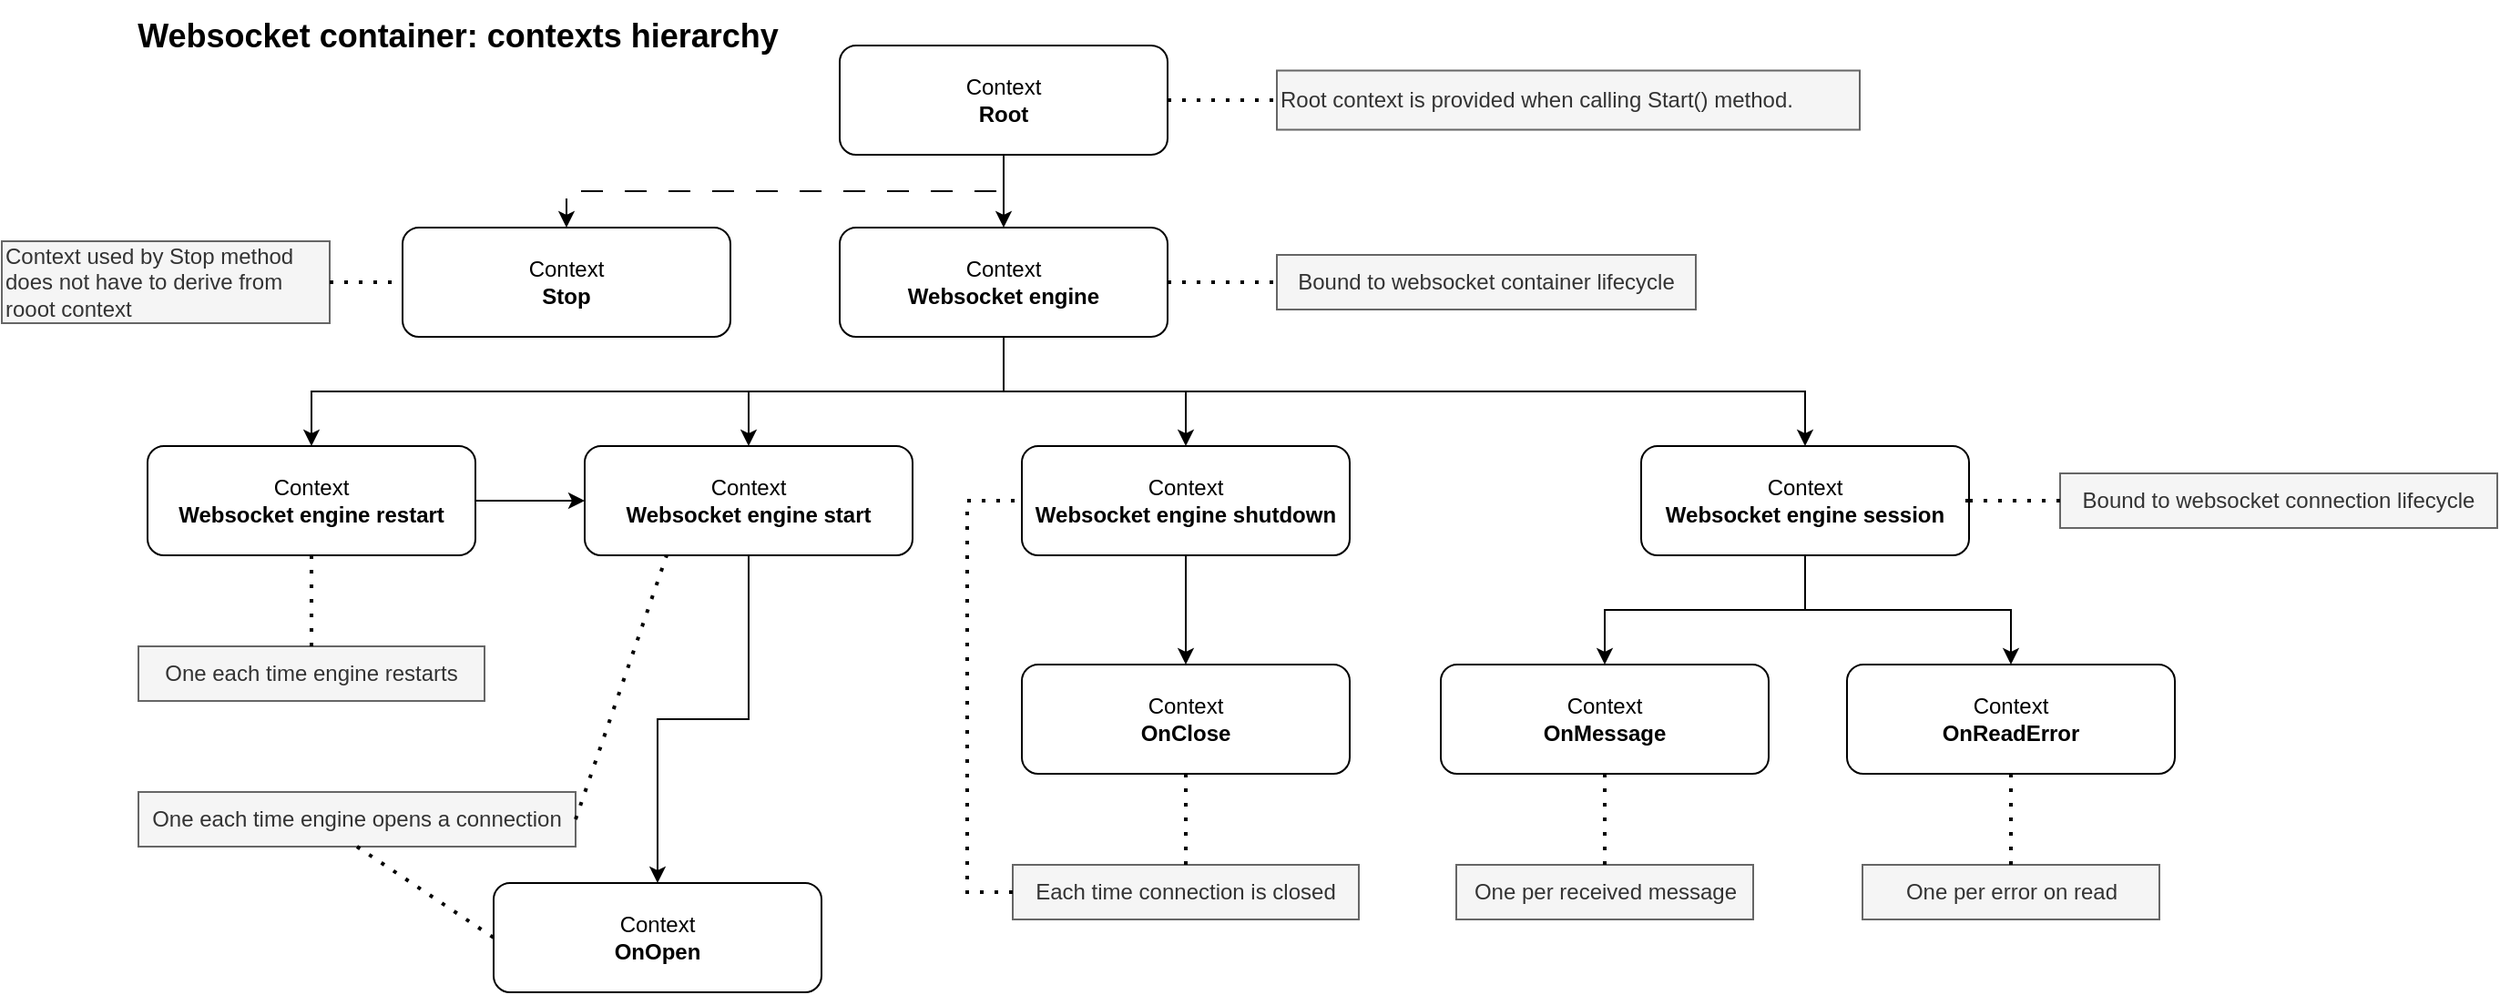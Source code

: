 <mxfile version="21.7.2" type="device" pages="7">
  <diagram id="wDMHGDvBnOSqZAVSQ0D1" name="contexts">
    <mxGraphModel dx="3088" dy="750" grid="1" gridSize="10" guides="1" tooltips="1" connect="1" arrows="1" fold="1" page="1" pageScale="1" pageWidth="827" pageHeight="1169" math="0" shadow="0">
      <root>
        <mxCell id="0" />
        <mxCell id="1" parent="0" />
        <mxCell id="c6pu-HpNd8BmG1Tqz_h7-1" value="&lt;span style=&quot;font-size: 18px;&quot;&gt;&lt;b&gt;Websocket container: contexts hierarchy&lt;/b&gt;&lt;/span&gt;" style="text;html=1;align=center;verticalAlign=middle;resizable=0;points=[];autosize=1;strokeColor=none;fillColor=none;" parent="1" vertex="1">
          <mxGeometry x="-890" y="355" width="380" height="40" as="geometry" />
        </mxCell>
        <mxCell id="c6pu-HpNd8BmG1Tqz_h7-6" style="edgeStyle=orthogonalEdgeStyle;rounded=0;orthogonalLoop=1;jettySize=auto;html=1;exitX=0.5;exitY=1;exitDx=0;exitDy=0;entryX=0.5;entryY=0;entryDx=0;entryDy=0;" parent="1" source="c6pu-HpNd8BmG1Tqz_h7-3" target="c6pu-HpNd8BmG1Tqz_h7-10" edge="1">
          <mxGeometry relative="1" as="geometry">
            <mxPoint x="-400" y="460" as="targetPoint" />
          </mxGeometry>
        </mxCell>
        <mxCell id="c6pu-HpNd8BmG1Tqz_h7-3" value="Context&lt;br&gt;&lt;b&gt;Root&lt;/b&gt;" style="rounded=1;whiteSpace=wrap;html=1;" parent="1" vertex="1">
          <mxGeometry x="-490" y="380" width="180" height="60" as="geometry" />
        </mxCell>
        <mxCell id="c6pu-HpNd8BmG1Tqz_h7-7" value="Root context is provided when calling Start() method." style="rounded=0;whiteSpace=wrap;html=1;align=left;fillColor=#f5f5f5;fontColor=#333333;strokeColor=#666666;" parent="1" vertex="1">
          <mxGeometry x="-250" y="393.75" width="320" height="32.5" as="geometry" />
        </mxCell>
        <mxCell id="c6pu-HpNd8BmG1Tqz_h7-8" value="" style="endArrow=none;dashed=1;html=1;dashPattern=1 3;strokeWidth=2;rounded=0;exitX=1;exitY=0.5;exitDx=0;exitDy=0;entryX=0;entryY=0.5;entryDx=0;entryDy=0;" parent="1" source="c6pu-HpNd8BmG1Tqz_h7-3" target="c6pu-HpNd8BmG1Tqz_h7-7" edge="1">
          <mxGeometry width="50" height="50" relative="1" as="geometry">
            <mxPoint x="-40" y="570" as="sourcePoint" />
            <mxPoint x="10" y="520" as="targetPoint" />
          </mxGeometry>
        </mxCell>
        <mxCell id="GeOLnXt3Be6THTe9zfvP-4" style="edgeStyle=orthogonalEdgeStyle;rounded=0;orthogonalLoop=1;jettySize=auto;html=1;exitX=0.5;exitY=1;exitDx=0;exitDy=0;entryX=0.5;entryY=0;entryDx=0;entryDy=0;" parent="1" source="c6pu-HpNd8BmG1Tqz_h7-10" target="c6pu-HpNd8BmG1Tqz_h7-11" edge="1">
          <mxGeometry relative="1" as="geometry">
            <Array as="points">
              <mxPoint x="-400" y="570" />
              <mxPoint x="-540" y="570" />
            </Array>
          </mxGeometry>
        </mxCell>
        <mxCell id="GeOLnXt3Be6THTe9zfvP-5" style="edgeStyle=orthogonalEdgeStyle;rounded=0;orthogonalLoop=1;jettySize=auto;html=1;exitX=0.5;exitY=1;exitDx=0;exitDy=0;entryX=0.5;entryY=0;entryDx=0;entryDy=0;" parent="1" source="c6pu-HpNd8BmG1Tqz_h7-10" target="GeOLnXt3Be6THTe9zfvP-1" edge="1">
          <mxGeometry relative="1" as="geometry">
            <Array as="points">
              <mxPoint x="-400" y="570" />
              <mxPoint x="40" y="570" />
            </Array>
          </mxGeometry>
        </mxCell>
        <mxCell id="jLx2ojcbO6YEjEwQErst-3" style="edgeStyle=orthogonalEdgeStyle;rounded=0;orthogonalLoop=1;jettySize=auto;html=1;exitX=0.5;exitY=1;exitDx=0;exitDy=0;entryX=0.5;entryY=0;entryDx=0;entryDy=0;" parent="1" source="c6pu-HpNd8BmG1Tqz_h7-10" target="jLx2ojcbO6YEjEwQErst-1" edge="1">
          <mxGeometry relative="1" as="geometry">
            <Array as="points">
              <mxPoint x="-400" y="570" />
              <mxPoint x="-300" y="570" />
            </Array>
          </mxGeometry>
        </mxCell>
        <mxCell id="Pkctly4QoqMKxB25V648-2" style="edgeStyle=orthogonalEdgeStyle;rounded=0;orthogonalLoop=1;jettySize=auto;html=1;exitX=0.5;exitY=1;exitDx=0;exitDy=0;entryX=0.5;entryY=0;entryDx=0;entryDy=0;" parent="1" source="c6pu-HpNd8BmG1Tqz_h7-10" target="Pkctly4QoqMKxB25V648-1" edge="1">
          <mxGeometry relative="1" as="geometry">
            <Array as="points">
              <mxPoint x="-400" y="570" />
              <mxPoint x="-780" y="570" />
            </Array>
          </mxGeometry>
        </mxCell>
        <mxCell id="c6pu-HpNd8BmG1Tqz_h7-10" value="Context&lt;br&gt;&lt;b&gt;Websocket engine&lt;/b&gt;" style="rounded=1;whiteSpace=wrap;html=1;" parent="1" vertex="1">
          <mxGeometry x="-490" y="480" width="180" height="60" as="geometry" />
        </mxCell>
        <mxCell id="GeOLnXt3Be6THTe9zfvP-7" style="edgeStyle=orthogonalEdgeStyle;rounded=0;orthogonalLoop=1;jettySize=auto;html=1;exitX=0.5;exitY=1;exitDx=0;exitDy=0;entryX=0.5;entryY=0;entryDx=0;entryDy=0;" parent="1" source="c6pu-HpNd8BmG1Tqz_h7-11" target="GeOLnXt3Be6THTe9zfvP-6" edge="1">
          <mxGeometry relative="1" as="geometry" />
        </mxCell>
        <mxCell id="c6pu-HpNd8BmG1Tqz_h7-11" value="Context&lt;br&gt;&lt;b&gt;Websocket engine start&lt;/b&gt;" style="rounded=1;whiteSpace=wrap;html=1;" parent="1" vertex="1">
          <mxGeometry x="-630" y="600" width="180" height="60" as="geometry" />
        </mxCell>
        <mxCell id="GeOLnXt3Be6THTe9zfvP-9" style="edgeStyle=orthogonalEdgeStyle;rounded=0;orthogonalLoop=1;jettySize=auto;html=1;exitX=0.5;exitY=1;exitDx=0;exitDy=0;entryX=0.5;entryY=0;entryDx=0;entryDy=0;" parent="1" source="GeOLnXt3Be6THTe9zfvP-1" target="GeOLnXt3Be6THTe9zfvP-8" edge="1">
          <mxGeometry relative="1" as="geometry" />
        </mxCell>
        <mxCell id="o6v2z17pETwmS342_QKo-1" style="edgeStyle=orthogonalEdgeStyle;rounded=0;orthogonalLoop=1;jettySize=auto;html=1;exitX=0.5;exitY=1;exitDx=0;exitDy=0;" parent="1" source="GeOLnXt3Be6THTe9zfvP-1" target="GeOLnXt3Be6THTe9zfvP-10" edge="1">
          <mxGeometry relative="1" as="geometry" />
        </mxCell>
        <mxCell id="GeOLnXt3Be6THTe9zfvP-1" value="Context&lt;br&gt;&lt;b&gt;Websocket engine session&lt;/b&gt;" style="rounded=1;whiteSpace=wrap;html=1;" parent="1" vertex="1">
          <mxGeometry x="-50" y="600" width="180" height="60" as="geometry" />
        </mxCell>
        <mxCell id="GeOLnXt3Be6THTe9zfvP-6" value="Context&lt;br&gt;&lt;b&gt;OnOpen&lt;/b&gt;" style="rounded=1;whiteSpace=wrap;html=1;" parent="1" vertex="1">
          <mxGeometry x="-680" y="840" width="180" height="60" as="geometry" />
        </mxCell>
        <mxCell id="GeOLnXt3Be6THTe9zfvP-8" value="Context&lt;br&gt;&lt;b&gt;OnMessage&lt;/b&gt;" style="rounded=1;whiteSpace=wrap;html=1;" parent="1" vertex="1">
          <mxGeometry x="-160" y="720" width="180" height="60" as="geometry" />
        </mxCell>
        <mxCell id="GeOLnXt3Be6THTe9zfvP-10" value="Context&lt;br&gt;&lt;b&gt;OnReadError&lt;/b&gt;" style="rounded=1;whiteSpace=wrap;html=1;" parent="1" vertex="1">
          <mxGeometry x="63" y="720" width="180" height="60" as="geometry" />
        </mxCell>
        <mxCell id="DGiA3exoL9YWDcKOnJYQ-1" value="Context&lt;br&gt;&lt;b&gt;OnClose&lt;/b&gt;" style="rounded=1;whiteSpace=wrap;html=1;" parent="1" vertex="1">
          <mxGeometry x="-390" y="720" width="180" height="60" as="geometry" />
        </mxCell>
        <mxCell id="50YSNw_-9bxdEuJLkx3k-3" value="" style="endArrow=none;dashed=1;html=1;dashPattern=1 3;strokeWidth=2;rounded=0;exitX=1;exitY=0.5;exitDx=0;exitDy=0;entryX=0;entryY=0.5;entryDx=0;entryDy=0;" parent="1" source="c6pu-HpNd8BmG1Tqz_h7-10" target="50YSNw_-9bxdEuJLkx3k-4" edge="1">
          <mxGeometry width="50" height="50" relative="1" as="geometry">
            <mxPoint x="-40" y="670" as="sourcePoint" />
            <mxPoint x="10" y="620" as="targetPoint" />
          </mxGeometry>
        </mxCell>
        <mxCell id="50YSNw_-9bxdEuJLkx3k-4" value="Bound to websocket container lifecycle" style="rounded=0;whiteSpace=wrap;html=1;fillColor=#f5f5f5;fontColor=#333333;strokeColor=#666666;" parent="1" vertex="1">
          <mxGeometry x="-250" y="495" width="230" height="30" as="geometry" />
        </mxCell>
        <mxCell id="50YSNw_-9bxdEuJLkx3k-5" value="Bound to websocket connection lifecycle" style="rounded=0;whiteSpace=wrap;html=1;fillColor=#f5f5f5;fontColor=#333333;strokeColor=#666666;" parent="1" vertex="1">
          <mxGeometry x="180" y="615" width="240" height="30" as="geometry" />
        </mxCell>
        <mxCell id="50YSNw_-9bxdEuJLkx3k-6" value="" style="endArrow=none;dashed=1;html=1;dashPattern=1 3;strokeWidth=2;rounded=0;exitX=1;exitY=0.5;exitDx=0;exitDy=0;entryX=0;entryY=0.5;entryDx=0;entryDy=0;" parent="1" source="GeOLnXt3Be6THTe9zfvP-1" edge="1">
          <mxGeometry width="50" height="50" relative="1" as="geometry">
            <mxPoint x="203" y="670" as="sourcePoint" />
            <mxPoint x="123" y="630" as="targetPoint" />
          </mxGeometry>
        </mxCell>
        <mxCell id="50YSNw_-9bxdEuJLkx3k-7" value="One per received message" style="rounded=0;whiteSpace=wrap;html=1;fillColor=#f5f5f5;fontColor=#333333;strokeColor=#666666;" parent="1" vertex="1">
          <mxGeometry x="-151.5" y="830" width="163" height="30" as="geometry" />
        </mxCell>
        <mxCell id="50YSNw_-9bxdEuJLkx3k-8" value="" style="endArrow=none;dashed=1;html=1;dashPattern=1 3;strokeWidth=2;rounded=0;exitX=0.5;exitY=0;exitDx=0;exitDy=0;entryX=0.5;entryY=1;entryDx=0;entryDy=0;" parent="1" source="50YSNw_-9bxdEuJLkx3k-7" target="GeOLnXt3Be6THTe9zfvP-8" edge="1">
          <mxGeometry width="50" height="50" relative="1" as="geometry">
            <mxPoint x="203" y="670" as="sourcePoint" />
            <mxPoint x="253" y="620" as="targetPoint" />
          </mxGeometry>
        </mxCell>
        <mxCell id="50YSNw_-9bxdEuJLkx3k-9" value="One per error on read" style="rounded=0;whiteSpace=wrap;html=1;fillColor=#f5f5f5;fontColor=#333333;strokeColor=#666666;" parent="1" vertex="1">
          <mxGeometry x="71.5" y="830" width="163" height="30" as="geometry" />
        </mxCell>
        <mxCell id="50YSNw_-9bxdEuJLkx3k-10" value="" style="endArrow=none;dashed=1;html=1;dashPattern=1 3;strokeWidth=2;rounded=0;exitX=0.5;exitY=0;exitDx=0;exitDy=0;entryX=0.5;entryY=1;entryDx=0;entryDy=0;" parent="1" source="50YSNw_-9bxdEuJLkx3k-9" target="GeOLnXt3Be6THTe9zfvP-10" edge="1">
          <mxGeometry width="50" height="50" relative="1" as="geometry">
            <mxPoint x="203" y="670" as="sourcePoint" />
            <mxPoint x="253" y="620" as="targetPoint" />
          </mxGeometry>
        </mxCell>
        <mxCell id="50YSNw_-9bxdEuJLkx3k-11" value="Each time connection is closed" style="rounded=0;whiteSpace=wrap;html=1;fillColor=#f5f5f5;fontColor=#333333;strokeColor=#666666;" parent="1" vertex="1">
          <mxGeometry x="-395" y="830" width="190" height="30" as="geometry" />
        </mxCell>
        <mxCell id="50YSNw_-9bxdEuJLkx3k-13" value="One each time engine opens a connection" style="rounded=0;whiteSpace=wrap;html=1;fillColor=#f5f5f5;fontColor=#333333;strokeColor=#666666;" parent="1" vertex="1">
          <mxGeometry x="-875" y="790" width="240" height="30" as="geometry" />
        </mxCell>
        <mxCell id="50YSNw_-9bxdEuJLkx3k-14" value="" style="endArrow=none;dashed=1;html=1;dashPattern=1 3;strokeWidth=2;rounded=0;exitX=1;exitY=0.5;exitDx=0;exitDy=0;entryX=0.25;entryY=1;entryDx=0;entryDy=0;" parent="1" source="50YSNw_-9bxdEuJLkx3k-13" target="c6pu-HpNd8BmG1Tqz_h7-11" edge="1">
          <mxGeometry width="50" height="50" relative="1" as="geometry">
            <mxPoint x="-470" y="790" as="sourcePoint" />
            <mxPoint x="-720" y="780" as="targetPoint" />
          </mxGeometry>
        </mxCell>
        <mxCell id="50YSNw_-9bxdEuJLkx3k-16" value="" style="endArrow=none;dashed=1;html=1;dashPattern=1 3;strokeWidth=2;rounded=0;exitX=0.5;exitY=1;exitDx=0;exitDy=0;entryX=0;entryY=0.5;entryDx=0;entryDy=0;" parent="1" source="50YSNw_-9bxdEuJLkx3k-13" target="GeOLnXt3Be6THTe9zfvP-6" edge="1">
          <mxGeometry width="50" height="50" relative="1" as="geometry">
            <mxPoint x="-470" y="790" as="sourcePoint" />
            <mxPoint x="-420" y="740" as="targetPoint" />
          </mxGeometry>
        </mxCell>
        <mxCell id="jLx2ojcbO6YEjEwQErst-2" style="edgeStyle=orthogonalEdgeStyle;rounded=0;orthogonalLoop=1;jettySize=auto;html=1;exitX=0.5;exitY=1;exitDx=0;exitDy=0;entryX=0.5;entryY=0;entryDx=0;entryDy=0;" parent="1" source="jLx2ojcbO6YEjEwQErst-1" target="DGiA3exoL9YWDcKOnJYQ-1" edge="1">
          <mxGeometry relative="1" as="geometry" />
        </mxCell>
        <mxCell id="jLx2ojcbO6YEjEwQErst-1" value="Context&lt;br&gt;&lt;b&gt;Websocket engine shutdown&lt;/b&gt;" style="rounded=1;whiteSpace=wrap;html=1;" parent="1" vertex="1">
          <mxGeometry x="-390" y="600" width="180" height="60" as="geometry" />
        </mxCell>
        <mxCell id="jLx2ojcbO6YEjEwQErst-4" value="" style="endArrow=none;dashed=1;html=1;dashPattern=1 3;strokeWidth=2;rounded=0;entryX=0;entryY=0.5;entryDx=0;entryDy=0;exitX=1;exitY=0.5;exitDx=0;exitDy=0;" parent="1" source="GeOLnXt3Be6THTe9zfvP-1" target="50YSNw_-9bxdEuJLkx3k-5" edge="1">
          <mxGeometry width="50" height="50" relative="1" as="geometry">
            <mxPoint x="20" y="710" as="sourcePoint" />
            <mxPoint x="70" y="660" as="targetPoint" />
          </mxGeometry>
        </mxCell>
        <mxCell id="jLx2ojcbO6YEjEwQErst-5" value="" style="endArrow=none;dashed=1;html=1;dashPattern=1 3;strokeWidth=2;rounded=0;exitX=0.5;exitY=1;exitDx=0;exitDy=0;entryX=0.5;entryY=0;entryDx=0;entryDy=0;" parent="1" source="DGiA3exoL9YWDcKOnJYQ-1" target="50YSNw_-9bxdEuJLkx3k-11" edge="1">
          <mxGeometry width="50" height="50" relative="1" as="geometry">
            <mxPoint x="-150" y="660" as="sourcePoint" />
            <mxPoint x="70" y="660" as="targetPoint" />
          </mxGeometry>
        </mxCell>
        <mxCell id="jLx2ojcbO6YEjEwQErst-6" value="" style="endArrow=none;dashed=1;html=1;dashPattern=1 3;strokeWidth=2;rounded=0;entryX=0;entryY=0.5;entryDx=0;entryDy=0;exitX=0;exitY=0.5;exitDx=0;exitDy=0;" parent="1" source="50YSNw_-9bxdEuJLkx3k-11" target="jLx2ojcbO6YEjEwQErst-1" edge="1">
          <mxGeometry width="50" height="50" relative="1" as="geometry">
            <mxPoint x="-280" y="710" as="sourcePoint" />
            <mxPoint x="-230" y="660" as="targetPoint" />
            <Array as="points">
              <mxPoint x="-420" y="845" />
              <mxPoint x="-420" y="630" />
            </Array>
          </mxGeometry>
        </mxCell>
        <mxCell id="Pkctly4QoqMKxB25V648-3" style="edgeStyle=orthogonalEdgeStyle;rounded=0;orthogonalLoop=1;jettySize=auto;html=1;exitX=1;exitY=0.5;exitDx=0;exitDy=0;entryX=0;entryY=0.5;entryDx=0;entryDy=0;" parent="1" source="Pkctly4QoqMKxB25V648-1" target="c6pu-HpNd8BmG1Tqz_h7-11" edge="1">
          <mxGeometry relative="1" as="geometry" />
        </mxCell>
        <mxCell id="Pkctly4QoqMKxB25V648-1" value="Context&lt;br&gt;&lt;b&gt;Websocket engine restart&lt;/b&gt;" style="rounded=1;whiteSpace=wrap;html=1;" parent="1" vertex="1">
          <mxGeometry x="-870" y="600" width="180" height="60" as="geometry" />
        </mxCell>
        <mxCell id="Pkctly4QoqMKxB25V648-4" value="One each time engine restarts" style="rounded=0;whiteSpace=wrap;html=1;fillColor=#f5f5f5;fontColor=#333333;strokeColor=#666666;" parent="1" vertex="1">
          <mxGeometry x="-875" y="710" width="190" height="30" as="geometry" />
        </mxCell>
        <mxCell id="Pkctly4QoqMKxB25V648-7" value="" style="endArrow=none;dashed=1;html=1;dashPattern=1 3;strokeWidth=2;rounded=0;exitX=0.5;exitY=1;exitDx=0;exitDy=0;entryX=0.5;entryY=0;entryDx=0;entryDy=0;" parent="1" source="Pkctly4QoqMKxB25V648-1" target="Pkctly4QoqMKxB25V648-4" edge="1">
          <mxGeometry width="50" height="50" relative="1" as="geometry">
            <mxPoint x="-640" y="710" as="sourcePoint" />
            <mxPoint x="-590" y="660" as="targetPoint" />
          </mxGeometry>
        </mxCell>
        <mxCell id="imeC73_U1OM5D7ctx9Nd-1" value="Context&lt;br&gt;&lt;b&gt;Stop&lt;/b&gt;" style="rounded=1;whiteSpace=wrap;html=1;" parent="1" vertex="1">
          <mxGeometry x="-730" y="480" width="180" height="60" as="geometry" />
        </mxCell>
        <mxCell id="imeC73_U1OM5D7ctx9Nd-2" value="" style="endArrow=classic;html=1;rounded=0;exitX=0.5;exitY=1;exitDx=0;exitDy=0;entryX=0.5;entryY=0;entryDx=0;entryDy=0;dashed=1;dashPattern=12 12;" parent="1" source="c6pu-HpNd8BmG1Tqz_h7-3" target="imeC73_U1OM5D7ctx9Nd-1" edge="1">
          <mxGeometry width="50" height="50" relative="1" as="geometry">
            <mxPoint x="-400" y="710" as="sourcePoint" />
            <mxPoint x="-350" y="660" as="targetPoint" />
            <Array as="points">
              <mxPoint x="-400" y="460" />
              <mxPoint x="-640" y="460" />
            </Array>
          </mxGeometry>
        </mxCell>
        <mxCell id="imeC73_U1OM5D7ctx9Nd-3" value="Context used by Stop method does not have to derive from rooot context" style="rounded=0;whiteSpace=wrap;html=1;fillColor=#f5f5f5;fontColor=#333333;strokeColor=#666666;align=left;" parent="1" vertex="1">
          <mxGeometry x="-950" y="487.5" width="180" height="45" as="geometry" />
        </mxCell>
        <mxCell id="imeC73_U1OM5D7ctx9Nd-4" value="" style="endArrow=none;dashed=1;html=1;dashPattern=1 3;strokeWidth=2;rounded=0;exitX=1;exitY=0.5;exitDx=0;exitDy=0;entryX=0;entryY=0.5;entryDx=0;entryDy=0;" parent="1" source="imeC73_U1OM5D7ctx9Nd-3" target="imeC73_U1OM5D7ctx9Nd-1" edge="1">
          <mxGeometry width="50" height="50" relative="1" as="geometry">
            <mxPoint x="-400" y="710" as="sourcePoint" />
            <mxPoint x="-350" y="660" as="targetPoint" />
          </mxGeometry>
        </mxCell>
      </root>
    </mxGraphModel>
  </diagram>
  <diagram id="3cC_zuXhXGdCR_b8_7aD" name="Start">
    <mxGraphModel dx="1434" dy="750" grid="1" gridSize="10" guides="1" tooltips="1" connect="1" arrows="1" fold="1" page="1" pageScale="1" pageWidth="827" pageHeight="1169" math="0" shadow="0">
      <root>
        <mxCell id="0" />
        <mxCell id="1" parent="0" />
        <mxCell id="lugdHr5Z2LZSpCu2G0fi-1" value="" style="ellipse;html=1;shape=startState;fillColor=#000000;strokeColor=#ff0000;" parent="1" vertex="1">
          <mxGeometry x="370" y="170" width="30" height="30" as="geometry" />
        </mxCell>
        <mxCell id="lugdHr5Z2LZSpCu2G0fi-2" value="" style="edgeStyle=orthogonalEdgeStyle;html=1;verticalAlign=bottom;endArrow=open;endSize=8;strokeColor=#ff0000;rounded=0;entryX=0.5;entryY=0;entryDx=0;entryDy=0;" parent="1" source="lugdHr5Z2LZSpCu2G0fi-1" target="dbodp6VFbfzhMpodNWT--11" edge="1">
          <mxGeometry relative="1" as="geometry">
            <mxPoint x="385" y="260" as="targetPoint" />
          </mxGeometry>
        </mxCell>
        <mxCell id="lugdHr5Z2LZSpCu2G0fi-3" value="Start a goroutine which calls&lt;br&gt;startEngine (background)" style="rounded=1;whiteSpace=wrap;html=1;arcSize=40;fillColor=#d5e8d4;strokeColor=#82b366;" parent="1" vertex="1">
          <mxGeometry x="275" y="560" width="220" height="40" as="geometry" />
        </mxCell>
        <mxCell id="lugdHr5Z2LZSpCu2G0fi-4" value="" style="edgeStyle=orthogonalEdgeStyle;html=1;verticalAlign=bottom;endArrow=open;endSize=8;strokeColor=#ff0000;rounded=0;entryX=0.5;entryY=0;entryDx=0;entryDy=0;" parent="1" source="lugdHr5Z2LZSpCu2G0fi-3" target="FxEQDPhvqp9S6eHfguba-1" edge="1">
          <mxGeometry relative="1" as="geometry">
            <mxPoint x="340" y="660" as="targetPoint" />
          </mxGeometry>
        </mxCell>
        <mxCell id="lugdHr5Z2LZSpCu2G0fi-5" value="" style="ellipse;html=1;shape=endState;fillColor=#000000;strokeColor=#ff0000;" parent="1" vertex="1">
          <mxGeometry x="840" y="895" width="30" height="30" as="geometry" />
        </mxCell>
        <mxCell id="k6KIU8XzVPcbvyUl0PWK-1" value="&lt;span style=&quot;font-size: 18px;&quot;&gt;&lt;b&gt;Start(ctx context.Context): Start the engine&lt;/b&gt;&lt;/span&gt;" style="text;html=1;align=center;verticalAlign=middle;resizable=0;points=[];autosize=1;strokeColor=none;fillColor=none;" parent="1" vertex="1">
          <mxGeometry x="414" y="165" width="390" height="40" as="geometry" />
        </mxCell>
        <mxCell id="dbodp6VFbfzhMpodNWT--2" value="Check engine context" style="rounded=1;whiteSpace=wrap;html=1;arcSize=40;fillColor=#d5e8d4;strokeColor=#82b366;" parent="1" vertex="1">
          <mxGeometry x="275" y="320" width="220" height="40" as="geometry" />
        </mxCell>
        <mxCell id="dbodp6VFbfzhMpodNWT--3" value="" style="edgeStyle=orthogonalEdgeStyle;html=1;verticalAlign=bottom;endArrow=open;endSize=8;strokeColor=#ff0000;rounded=0;entryX=0.5;entryY=0;entryDx=0;entryDy=0;" parent="1" source="dbodp6VFbfzhMpodNWT--2" target="dbodp6VFbfzhMpodNWT--4" edge="1">
          <mxGeometry relative="1" as="geometry">
            <mxPoint x="414" y="580" as="targetPoint" />
          </mxGeometry>
        </mxCell>
        <mxCell id="dbodp6VFbfzhMpodNWT--4" value="Done?" style="rhombus;whiteSpace=wrap;html=1;fontColor=#333333;fillColor=#f5f5f5;strokeColor=#666666;" parent="1" vertex="1">
          <mxGeometry x="345" y="400" width="80" height="40" as="geometry" />
        </mxCell>
        <mxCell id="dbodp6VFbfzhMpodNWT--5" value="no" style="edgeStyle=orthogonalEdgeStyle;html=1;align=left;verticalAlign=bottom;endArrow=open;endSize=8;strokeColor=#ff0000;rounded=0;entryX=0.5;entryY=0;entryDx=0;entryDy=0;exitX=0.5;exitY=1;exitDx=0;exitDy=0;" parent="1" source="dbodp6VFbfzhMpodNWT--4" target="dbodp6VFbfzhMpodNWT--9" edge="1">
          <mxGeometry y="-25" relative="1" as="geometry">
            <mxPoint x="240" y="750" as="targetPoint" />
            <mxPoint x="-120" y="540" as="sourcePoint" />
            <mxPoint as="offset" />
          </mxGeometry>
        </mxCell>
        <mxCell id="dbodp6VFbfzhMpodNWT--6" value="yes" style="edgeStyle=orthogonalEdgeStyle;html=1;align=left;verticalAlign=top;endArrow=open;endSize=8;strokeColor=#ff0000;rounded=0;entryX=0;entryY=0.5;entryDx=0;entryDy=0;" parent="1" source="dbodp6VFbfzhMpodNWT--4" target="dbodp6VFbfzhMpodNWT--7" edge="1">
          <mxGeometry x="-0.818" y="30" relative="1" as="geometry">
            <mxPoint x="170" y="610" as="targetPoint" />
            <mxPoint as="offset" />
          </mxGeometry>
        </mxCell>
        <mxCell id="dbodp6VFbfzhMpodNWT--7" value="Return error" style="rounded=1;whiteSpace=wrap;html=1;arcSize=40;fillColor=#f8cecc;strokeColor=#b85450;" parent="1" vertex="1">
          <mxGeometry x="480" y="400" width="120" height="40" as="geometry" />
        </mxCell>
        <mxCell id="dbodp6VFbfzhMpodNWT--8" value="" style="edgeStyle=orthogonalEdgeStyle;html=1;verticalAlign=bottom;endArrow=open;endSize=8;strokeColor=#ff0000;rounded=0;entryX=0;entryY=0.5;entryDx=0;entryDy=0;" parent="1" source="dbodp6VFbfzhMpodNWT--7" target="dbodp6VFbfzhMpodNWT--13" edge="1">
          <mxGeometry relative="1" as="geometry">
            <mxPoint x="460" y="740" as="targetPoint" />
          </mxGeometry>
        </mxCell>
        <mxCell id="dbodp6VFbfzhMpodNWT--9" value="Create startup channel which will receive nil or an error from background startup" style="rounded=1;whiteSpace=wrap;html=1;arcSize=40;fillColor=#d5e8d4;strokeColor=#82b366;" parent="1" vertex="1">
          <mxGeometry x="275" y="480" width="220" height="40" as="geometry" />
        </mxCell>
        <mxCell id="dbodp6VFbfzhMpodNWT--10" value="" style="edgeStyle=orthogonalEdgeStyle;html=1;verticalAlign=bottom;endArrow=open;endSize=8;strokeColor=#ff0000;rounded=0;entryX=0.5;entryY=0;entryDx=0;entryDy=0;" parent="1" source="dbodp6VFbfzhMpodNWT--9" target="lugdHr5Z2LZSpCu2G0fi-3" edge="1">
          <mxGeometry relative="1" as="geometry">
            <mxPoint x="-50" y="590" as="targetPoint" />
          </mxGeometry>
        </mxCell>
        <mxCell id="dbodp6VFbfzhMpodNWT--11" value="Create a cancellable engine context and an exit function from provided context" style="rounded=1;whiteSpace=wrap;html=1;arcSize=40;fillColor=#d5e8d4;strokeColor=#82b366;" parent="1" vertex="1">
          <mxGeometry x="275" y="240" width="220" height="40" as="geometry" />
        </mxCell>
        <mxCell id="dbodp6VFbfzhMpodNWT--12" value="" style="edgeStyle=orthogonalEdgeStyle;html=1;verticalAlign=bottom;endArrow=open;endSize=8;strokeColor=#ff0000;rounded=0;entryX=0.5;entryY=0;entryDx=0;entryDy=0;" parent="1" source="dbodp6VFbfzhMpodNWT--11" target="dbodp6VFbfzhMpodNWT--2" edge="1">
          <mxGeometry relative="1" as="geometry">
            <mxPoint x="120" y="230" as="targetPoint" />
          </mxGeometry>
        </mxCell>
        <mxCell id="dbodp6VFbfzhMpodNWT--13" value="" style="ellipse;html=1;shape=endState;fillColor=#000000;strokeColor=#ff0000;" parent="1" vertex="1">
          <mxGeometry x="660" y="405" width="30" height="30" as="geometry" />
        </mxCell>
        <mxCell id="O9f6-C6ALdU0ipOdZWHA-1" value="Wait on channels: startup, ctx.Done" style="rounded=1;whiteSpace=wrap;html=1;arcSize=40;fillColor=#fff2cc;strokeColor=#d6b656;" parent="1" vertex="1">
          <mxGeometry x="280" y="720" width="210" height="40" as="geometry" />
        </mxCell>
        <mxCell id="O9f6-C6ALdU0ipOdZWHA-2" value="" style="edgeStyle=orthogonalEdgeStyle;html=1;verticalAlign=bottom;endArrow=open;endSize=8;strokeColor=#ff0000;rounded=0;exitX=0.5;exitY=1;exitDx=0;exitDy=0;entryX=0;entryY=0.5;entryDx=0;entryDy=0;" parent="1" source="O9f6-C6ALdU0ipOdZWHA-1" target="aFF8EAabXUJYXRpht4ci-1" edge="1">
          <mxGeometry relative="1" as="geometry">
            <mxPoint x="520" y="860" as="targetPoint" />
          </mxGeometry>
        </mxCell>
        <mxCell id="aFF8EAabXUJYXRpht4ci-1" value="Started?" style="rhombus;whiteSpace=wrap;html=1;fontColor=#333333;fillColor=#f5f5f5;strokeColor=#666666;" parent="1" vertex="1">
          <mxGeometry x="415" y="890" width="80" height="40" as="geometry" />
        </mxCell>
        <mxCell id="aFF8EAabXUJYXRpht4ci-2" value="" style="edgeStyle=orthogonalEdgeStyle;html=1;align=left;verticalAlign=bottom;endArrow=open;endSize=8;strokeColor=#ff0000;rounded=0;entryX=0;entryY=0.5;entryDx=0;entryDy=0;" parent="1" source="aFF8EAabXUJYXRpht4ci-1" target="aFF8EAabXUJYXRpht4ci-11" edge="1">
          <mxGeometry x="-1" relative="1" as="geometry">
            <mxPoint x="260" y="810" as="targetPoint" />
          </mxGeometry>
        </mxCell>
        <mxCell id="aFF8EAabXUJYXRpht4ci-4" value="Done?" style="rhombus;whiteSpace=wrap;html=1;fontColor=#333333;fillColor=#f5f5f5;strokeColor=#666666;" parent="1" vertex="1">
          <mxGeometry x="415" y="810" width="80" height="40" as="geometry" />
        </mxCell>
        <mxCell id="aFF8EAabXUJYXRpht4ci-6" value="" style="edgeStyle=orthogonalEdgeStyle;html=1;align=left;verticalAlign=top;endArrow=open;endSize=8;strokeColor=#ff0000;rounded=0;entryX=0;entryY=0.5;entryDx=0;entryDy=0;" parent="1" source="aFF8EAabXUJYXRpht4ci-4" target="aFF8EAabXUJYXRpht4ci-9" edge="1">
          <mxGeometry x="-1" relative="1" as="geometry">
            <mxPoint x="625" y="940" as="targetPoint" />
          </mxGeometry>
        </mxCell>
        <mxCell id="aFF8EAabXUJYXRpht4ci-7" value="" style="edgeStyle=orthogonalEdgeStyle;html=1;verticalAlign=bottom;endArrow=open;endSize=8;strokeColor=#ff0000;rounded=0;exitX=0.5;exitY=1;exitDx=0;exitDy=0;entryX=0;entryY=0.5;entryDx=0;entryDy=0;" parent="1" source="O9f6-C6ALdU0ipOdZWHA-1" target="aFF8EAabXUJYXRpht4ci-4" edge="1">
          <mxGeometry relative="1" as="geometry">
            <mxPoint x="530" y="870" as="targetPoint" />
            <mxPoint x="500" y="760" as="sourcePoint" />
          </mxGeometry>
        </mxCell>
        <mxCell id="aFF8EAabXUJYXRpht4ci-8" value="" style="ellipse;html=1;shape=endState;fillColor=#000000;strokeColor=#ff0000;" parent="1" vertex="1">
          <mxGeometry x="720" y="815" width="30" height="30" as="geometry" />
        </mxCell>
        <mxCell id="aFF8EAabXUJYXRpht4ci-9" value="Return error" style="rounded=1;whiteSpace=wrap;html=1;arcSize=40;fillColor=#f8cecc;strokeColor=#b85450;" parent="1" vertex="1">
          <mxGeometry x="550" y="810" width="120" height="40" as="geometry" />
        </mxCell>
        <mxCell id="aFF8EAabXUJYXRpht4ci-10" value="" style="edgeStyle=orthogonalEdgeStyle;html=1;verticalAlign=bottom;endArrow=open;endSize=8;strokeColor=#ff0000;rounded=0;exitX=1;exitY=0.5;exitDx=0;exitDy=0;entryX=0;entryY=0.5;entryDx=0;entryDy=0;" parent="1" source="aFF8EAabXUJYXRpht4ci-9" target="aFF8EAabXUJYXRpht4ci-8" edge="1">
          <mxGeometry relative="1" as="geometry">
            <mxPoint x="840" y="840" as="targetPoint" />
            <mxPoint x="810" y="730" as="sourcePoint" />
          </mxGeometry>
        </mxCell>
        <mxCell id="aFF8EAabXUJYXRpht4ci-11" value="Error?" style="rhombus;whiteSpace=wrap;html=1;fontColor=#333333;fillColor=#f5f5f5;strokeColor=#666666;" parent="1" vertex="1">
          <mxGeometry x="550" y="890" width="80" height="40" as="geometry" />
        </mxCell>
        <mxCell id="aFF8EAabXUJYXRpht4ci-12" value="no" style="edgeStyle=orthogonalEdgeStyle;html=1;align=left;verticalAlign=bottom;endArrow=open;endSize=8;strokeColor=#ff0000;rounded=0;entryX=0.5;entryY=0;entryDx=0;entryDy=0;" parent="1" source="aFF8EAabXUJYXRpht4ci-11" target="aFF8EAabXUJYXRpht4ci-16" edge="1">
          <mxGeometry y="-20" relative="1" as="geometry">
            <mxPoint x="500" y="1060" as="targetPoint" />
            <mxPoint as="offset" />
          </mxGeometry>
        </mxCell>
        <mxCell id="aFF8EAabXUJYXRpht4ci-13" value="yes" style="edgeStyle=orthogonalEdgeStyle;html=1;align=left;verticalAlign=top;endArrow=open;endSize=8;strokeColor=#ff0000;rounded=0;entryX=0;entryY=0.5;entryDx=0;entryDy=0;" parent="1" source="aFF8EAabXUJYXRpht4ci-11" target="aFF8EAabXUJYXRpht4ci-14" edge="1">
          <mxGeometry x="-1" y="30" relative="1" as="geometry">
            <mxPoint x="625" y="1030" as="targetPoint" />
            <mxPoint as="offset" />
          </mxGeometry>
        </mxCell>
        <mxCell id="aFF8EAabXUJYXRpht4ci-14" value="Return error" style="rounded=1;whiteSpace=wrap;html=1;arcSize=40;fillColor=#f8cecc;strokeColor=#b85450;" parent="1" vertex="1">
          <mxGeometry x="675" y="890" width="120" height="40" as="geometry" />
        </mxCell>
        <mxCell id="aFF8EAabXUJYXRpht4ci-15" value="" style="ellipse;html=1;shape=endState;fillColor=#000000;strokeColor=#ff0000;" parent="1" vertex="1">
          <mxGeometry x="575" y="1050" width="30" height="30" as="geometry" />
        </mxCell>
        <mxCell id="aFF8EAabXUJYXRpht4ci-16" value="Return nil" style="rounded=1;whiteSpace=wrap;html=1;arcSize=40;fillColor=#d5e8d4;strokeColor=#82b366;" parent="1" vertex="1">
          <mxGeometry x="530" y="970" width="120" height="40" as="geometry" />
        </mxCell>
        <mxCell id="aFF8EAabXUJYXRpht4ci-17" value="" style="edgeStyle=orthogonalEdgeStyle;html=1;verticalAlign=bottom;endArrow=open;endSize=8;strokeColor=#ff0000;rounded=0;entryX=0.5;entryY=0;entryDx=0;entryDy=0;" parent="1" source="aFF8EAabXUJYXRpht4ci-16" target="aFF8EAabXUJYXRpht4ci-15" edge="1">
          <mxGeometry relative="1" as="geometry">
            <mxPoint x="420" y="830" as="targetPoint" />
          </mxGeometry>
        </mxCell>
        <mxCell id="aFF8EAabXUJYXRpht4ci-18" value="" style="edgeStyle=orthogonalEdgeStyle;html=1;verticalAlign=bottom;endArrow=open;endSize=8;strokeColor=#ff0000;rounded=0;exitX=1;exitY=0.5;exitDx=0;exitDy=0;entryX=0;entryY=0.5;entryDx=0;entryDy=0;" parent="1" source="aFF8EAabXUJYXRpht4ci-14" target="lugdHr5Z2LZSpCu2G0fi-5" edge="1">
          <mxGeometry relative="1" as="geometry">
            <mxPoint x="910" y="1020" as="targetPoint" />
            <mxPoint x="600" y="1020" as="sourcePoint" />
          </mxGeometry>
        </mxCell>
        <mxCell id="FxEQDPhvqp9S6eHfguba-1" value="Optional: create a context with a timeout" style="rounded=1;whiteSpace=wrap;html=1;arcSize=40;fillColor=#d5e8d4;strokeColor=#82b366;" parent="1" vertex="1">
          <mxGeometry x="275" y="640" width="220" height="40" as="geometry" />
        </mxCell>
        <mxCell id="FxEQDPhvqp9S6eHfguba-2" value="" style="edgeStyle=orthogonalEdgeStyle;html=1;verticalAlign=bottom;endArrow=open;endSize=8;strokeColor=#ff0000;rounded=0;entryX=0.5;entryY=0;entryDx=0;entryDy=0;exitX=0.5;exitY=1;exitDx=0;exitDy=0;" parent="1" source="FxEQDPhvqp9S6eHfguba-1" target="O9f6-C6ALdU0ipOdZWHA-1" edge="1">
          <mxGeometry relative="1" as="geometry">
            <mxPoint x="395" y="740" as="targetPoint" />
            <mxPoint x="395" y="610" as="sourcePoint" />
          </mxGeometry>
        </mxCell>
        <mxCell id="FxEQDPhvqp9S6eHfguba-3" value="In case context is canceled or a timeout occurs" style="rounded=0;whiteSpace=wrap;html=1;fillColor=#f5f5f5;fontColor=#333333;strokeColor=#666666;" parent="1" vertex="1">
          <mxGeometry x="550" y="740" width="160" height="40" as="geometry" />
        </mxCell>
        <mxCell id="FxEQDPhvqp9S6eHfguba-4" value="" style="endArrow=none;dashed=1;html=1;dashPattern=1 3;strokeWidth=2;rounded=0;entryX=0;entryY=0.5;entryDx=0;entryDy=0;exitX=0.5;exitY=0;exitDx=0;exitDy=0;" parent="1" source="aFF8EAabXUJYXRpht4ci-4" target="FxEQDPhvqp9S6eHfguba-3" edge="1">
          <mxGeometry width="50" height="50" relative="1" as="geometry">
            <mxPoint x="390" y="810" as="sourcePoint" />
            <mxPoint x="440" y="760" as="targetPoint" />
          </mxGeometry>
        </mxCell>
        <mxCell id="FxEQDPhvqp9S6eHfguba-5" value="Startup channel receives either nil or an error" style="rounded=0;whiteSpace=wrap;html=1;fillColor=#f5f5f5;fontColor=#333333;strokeColor=#666666;" parent="1" vertex="1">
          <mxGeometry x="280" y="950" width="160" height="40" as="geometry" />
        </mxCell>
        <mxCell id="FxEQDPhvqp9S6eHfguba-6" value="" style="endArrow=none;dashed=1;html=1;dashPattern=1 3;strokeWidth=2;rounded=0;entryX=0.5;entryY=1;entryDx=0;entryDy=0;exitX=0.5;exitY=0;exitDx=0;exitDy=0;" parent="1" source="FxEQDPhvqp9S6eHfguba-5" target="aFF8EAabXUJYXRpht4ci-1" edge="1">
          <mxGeometry width="50" height="50" relative="1" as="geometry">
            <mxPoint x="390" y="810" as="sourcePoint" />
            <mxPoint x="440" y="760" as="targetPoint" />
          </mxGeometry>
        </mxCell>
        <mxCell id="FxEQDPhvqp9S6eHfguba-7" value="This context is bound to the engine lifetime and will be used to create all subcontextes.&lt;br&gt;&lt;br&gt;&lt;div style=&quot;&quot;&gt;&lt;span style=&quot;background-color: initial;&quot;&gt;It will be referred to as &#39;&lt;b&gt;engine context&lt;/b&gt;&#39;&lt;/span&gt;&lt;/div&gt;" style="rounded=0;whiteSpace=wrap;html=1;fillColor=#f5f5f5;fontColor=#333333;strokeColor=#666666;align=left;" parent="1" vertex="1">
          <mxGeometry x="530" y="270" width="230" height="80" as="geometry" />
        </mxCell>
        <mxCell id="FxEQDPhvqp9S6eHfguba-8" value="" style="endArrow=none;dashed=1;html=1;dashPattern=1 3;strokeWidth=2;rounded=0;entryX=1;entryY=0.5;entryDx=0;entryDy=0;exitX=0;exitY=0.5;exitDx=0;exitDy=0;" parent="1" source="FxEQDPhvqp9S6eHfguba-7" target="dbodp6VFbfzhMpodNWT--11" edge="1">
          <mxGeometry width="50" height="50" relative="1" as="geometry">
            <mxPoint x="390" y="510" as="sourcePoint" />
            <mxPoint x="440" y="460" as="targetPoint" />
          </mxGeometry>
        </mxCell>
      </root>
    </mxGraphModel>
  </diagram>
  <diagram id="egwl5OkK3cRPt-CMz4Ez" name="startEngine">
    <mxGraphModel dx="1434" dy="750" grid="1" gridSize="10" guides="1" tooltips="1" connect="1" arrows="1" fold="1" page="1" pageScale="1" pageWidth="827" pageHeight="1169" math="0" shadow="0">
      <root>
        <mxCell id="0" />
        <mxCell id="1" parent="0" />
        <mxCell id="QRwjlFwqAnFalx2ojPP_-1" value="" style="ellipse;html=1;shape=startState;fillColor=#000000;strokeColor=#ff0000;fontSize=12;" parent="1" vertex="1">
          <mxGeometry x="290" y="130" width="30" height="30" as="geometry" />
        </mxCell>
        <mxCell id="QRwjlFwqAnFalx2ojPP_-2" value="" style="edgeStyle=orthogonalEdgeStyle;html=1;verticalAlign=bottom;endArrow=open;endSize=8;strokeColor=#ff0000;rounded=0;fontSize=12;entryX=0.5;entryY=0;entryDx=0;entryDy=0;" parent="1" source="QRwjlFwqAnFalx2ojPP_-1" target="IkZBshrdg9a7quKfo_1r-1" edge="1">
          <mxGeometry relative="1" as="geometry">
            <mxPoint x="415" y="430" as="targetPoint" />
          </mxGeometry>
        </mxCell>
        <mxCell id="QRwjlFwqAnFalx2ojPP_-3" value="Check start context" style="rounded=1;whiteSpace=wrap;html=1;arcSize=40;fillColor=#d5e8d4;strokeColor=#82b366;fontSize=12;" parent="1" vertex="1">
          <mxGeometry x="245" y="280" width="120" height="40" as="geometry" />
        </mxCell>
        <mxCell id="QRwjlFwqAnFalx2ojPP_-4" value="" style="edgeStyle=orthogonalEdgeStyle;html=1;verticalAlign=bottom;endArrow=open;endSize=8;strokeColor=#ff0000;rounded=0;fontSize=12;entryX=0.5;entryY=0;entryDx=0;entryDy=0;" parent="1" source="QRwjlFwqAnFalx2ojPP_-3" target="QRwjlFwqAnFalx2ojPP_-5" edge="1">
          <mxGeometry relative="1" as="geometry">
            <mxPoint x="530" y="490" as="targetPoint" />
          </mxGeometry>
        </mxCell>
        <mxCell id="QRwjlFwqAnFalx2ojPP_-5" value="Done?" style="rhombus;whiteSpace=wrap;html=1;fillColor=#f5f5f5;strokeColor=#666666;fontSize=12;fontColor=#333333;" parent="1" vertex="1">
          <mxGeometry x="265" y="360" width="80" height="40" as="geometry" />
        </mxCell>
        <mxCell id="QRwjlFwqAnFalx2ojPP_-6" value="no" style="edgeStyle=orthogonalEdgeStyle;html=1;align=left;verticalAlign=bottom;endArrow=open;endSize=8;strokeColor=#ff0000;rounded=0;fontSize=12;entryX=0.5;entryY=0;entryDx=0;entryDy=0;" parent="1" source="QRwjlFwqAnFalx2ojPP_-5" target="QRwjlFwqAnFalx2ojPP_-11" edge="1">
          <mxGeometry y="-35" relative="1" as="geometry">
            <mxPoint x="160" y="420" as="targetPoint" />
            <mxPoint as="offset" />
          </mxGeometry>
        </mxCell>
        <mxCell id="QRwjlFwqAnFalx2ojPP_-7" value="yes" style="edgeStyle=orthogonalEdgeStyle;html=1;align=left;verticalAlign=top;endArrow=open;endSize=8;strokeColor=#ff0000;rounded=0;fontSize=12;entryX=0;entryY=0.5;entryDx=0;entryDy=0;" parent="1" source="QRwjlFwqAnFalx2ojPP_-5" target="mjf1eUQFlUd65sz1qlqE-7" edge="1">
          <mxGeometry x="-0.75" y="30" relative="1" as="geometry">
            <mxPoint x="360" y="520" as="targetPoint" />
            <mxPoint as="offset" />
          </mxGeometry>
        </mxCell>
        <mxCell id="QRwjlFwqAnFalx2ojPP_-8" value="Channel &amp;lt;- Error: interrupted" style="rounded=1;whiteSpace=wrap;html=1;arcSize=40;fillColor=#f8cecc;strokeColor=#b85450;fontSize=12;" parent="1" vertex="1">
          <mxGeometry x="600" y="360" width="190" height="40" as="geometry" />
        </mxCell>
        <mxCell id="QRwjlFwqAnFalx2ojPP_-9" value="" style="edgeStyle=orthogonalEdgeStyle;html=1;verticalAlign=bottom;endArrow=open;endSize=8;strokeColor=#ff0000;rounded=0;fontSize=12;exitX=1;exitY=0.5;exitDx=0;exitDy=0;entryX=0;entryY=0.5;entryDx=0;entryDy=0;" parent="1" source="mjf1eUQFlUd65sz1qlqE-7" target="QRwjlFwqAnFalx2ojPP_-8" edge="1">
          <mxGeometry relative="1" as="geometry">
            <mxPoint x="1160" y="410" as="targetPoint" />
          </mxGeometry>
        </mxCell>
        <mxCell id="QRwjlFwqAnFalx2ojPP_-10" value="" style="ellipse;html=1;shape=endState;fillColor=#000000;strokeColor=#ff0000;fontSize=12;" parent="1" vertex="1">
          <mxGeometry x="990" y="365" width="30" height="30" as="geometry" />
        </mxCell>
        <mxCell id="QRwjlFwqAnFalx2ojPP_-11" value="(Re)start?" style="rhombus;whiteSpace=wrap;html=1;fillColor=#f5f5f5;strokeColor=#666666;fontSize=12;fontColor=#333333;" parent="1" vertex="1">
          <mxGeometry x="265" y="440" width="80" height="40" as="geometry" />
        </mxCell>
        <mxCell id="QRwjlFwqAnFalx2ojPP_-12" value="no" style="edgeStyle=orthogonalEdgeStyle;html=1;align=left;verticalAlign=bottom;endArrow=open;endSize=8;strokeColor=#ff0000;rounded=0;fontSize=12;entryX=0;entryY=0.5;entryDx=0;entryDy=0;" parent="1" source="QRwjlFwqAnFalx2ojPP_-11" target="QRwjlFwqAnFalx2ojPP_-14" edge="1">
          <mxGeometry x="-0.75" y="10" relative="1" as="geometry">
            <mxPoint x="500" y="630" as="targetPoint" />
            <mxPoint as="offset" />
          </mxGeometry>
        </mxCell>
        <mxCell id="QRwjlFwqAnFalx2ojPP_-13" value="yes" style="edgeStyle=orthogonalEdgeStyle;html=1;align=left;verticalAlign=top;endArrow=open;endSize=8;strokeColor=#ff0000;rounded=0;fontSize=12;entryX=0.5;entryY=0;entryDx=0;entryDy=0;" parent="1" source="QRwjlFwqAnFalx2ojPP_-11" target="A6rXurBB_CUBOWeGFbPI-1" edge="1">
          <mxGeometry x="-1" y="-35" relative="1" as="geometry">
            <mxPoint x="305" y="520" as="targetPoint" />
            <mxPoint as="offset" />
            <Array as="points">
              <mxPoint x="305" y="600" />
              <mxPoint x="305" y="600" />
            </Array>
          </mxGeometry>
        </mxCell>
        <mxCell id="QRwjlFwqAnFalx2ojPP_-14" value="Channel &amp;lt;- Error: already started" style="rounded=1;whiteSpace=wrap;html=1;arcSize=40;fillColor=#f8cecc;strokeColor=#b85450;fontSize=12;" parent="1" vertex="1">
          <mxGeometry x="440" y="440" width="190" height="40" as="geometry" />
        </mxCell>
        <mxCell id="QRwjlFwqAnFalx2ojPP_-15" value="" style="edgeStyle=orthogonalEdgeStyle;html=1;verticalAlign=bottom;endArrow=open;endSize=8;strokeColor=#ff0000;rounded=0;fontSize=12;entryX=0;entryY=0.5;entryDx=0;entryDy=0;" parent="1" source="QRwjlFwqAnFalx2ojPP_-14" target="IkZBshrdg9a7quKfo_1r-3" edge="1">
          <mxGeometry relative="1" as="geometry">
            <mxPoint x="570" y="720" as="targetPoint" />
          </mxGeometry>
        </mxCell>
        <mxCell id="QRwjlFwqAnFalx2ojPP_-16" value="" style="ellipse;html=1;shape=endState;fillColor=#000000;strokeColor=#ff0000;fontSize=12;" parent="1" vertex="1">
          <mxGeometry x="830" y="445" width="30" height="30" as="geometry" />
        </mxCell>
        <mxCell id="IkZBshrdg9a7quKfo_1r-1" value="Lock start mutex" style="rounded=1;whiteSpace=wrap;html=1;arcSize=40;fillColor=#e1d5e7;strokeColor=#9673a6;" parent="1" vertex="1">
          <mxGeometry x="245" y="200" width="120" height="40" as="geometry" />
        </mxCell>
        <mxCell id="IkZBshrdg9a7quKfo_1r-2" value="" style="edgeStyle=orthogonalEdgeStyle;html=1;verticalAlign=bottom;endArrow=open;endSize=8;strokeColor=#ff0000;rounded=0;entryX=0.5;entryY=0;entryDx=0;entryDy=0;" parent="1" source="IkZBshrdg9a7quKfo_1r-1" target="QRwjlFwqAnFalx2ojPP_-3" edge="1">
          <mxGeometry relative="1" as="geometry">
            <mxPoint x="570" y="580" as="targetPoint" />
          </mxGeometry>
        </mxCell>
        <mxCell id="IkZBshrdg9a7quKfo_1r-3" value="Unlock start mutex" style="rounded=1;whiteSpace=wrap;html=1;arcSize=40;fillColor=#e1d5e7;strokeColor=#9673a6;" parent="1" vertex="1">
          <mxGeometry x="670" y="440" width="120" height="40" as="geometry" />
        </mxCell>
        <mxCell id="IkZBshrdg9a7quKfo_1r-4" value="" style="edgeStyle=orthogonalEdgeStyle;html=1;verticalAlign=bottom;endArrow=open;endSize=8;strokeColor=#ff0000;rounded=0;entryX=0;entryY=0.5;entryDx=0;entryDy=0;" parent="1" source="IkZBshrdg9a7quKfo_1r-3" target="QRwjlFwqAnFalx2ojPP_-16" edge="1">
          <mxGeometry relative="1" as="geometry">
            <mxPoint x="780" y="635" as="targetPoint" />
          </mxGeometry>
        </mxCell>
        <mxCell id="UFn2u20-Kt_ocEbxJFI9-1" value="&lt;b&gt;&lt;font style=&quot;font-size: 18px;&quot;&gt;Websocket engine: background startup&lt;/font&gt;&lt;/b&gt;" style="text;html=1;align=center;verticalAlign=middle;resizable=0;points=[];autosize=1;strokeColor=none;fillColor=none;" parent="1" vertex="1">
          <mxGeometry x="345" y="125" width="360" height="40" as="geometry" />
        </mxCell>
        <mxCell id="PRDxW4sx72AYqb4vZjOp-1" value="&lt;b&gt;Inputs&lt;br&gt;&lt;/b&gt;&lt;br&gt;- &lt;b&gt;ctx&lt;/b&gt;: start or restart context&lt;br&gt;- &lt;b&gt;restart&lt;/b&gt;: indicates whether engine is restarting or not&lt;br&gt;- &lt;b&gt;startupChannel&lt;/b&gt;: Channel used to send background startup result&lt;br&gt;- &lt;b&gt;exit&lt;/b&gt;: Cancel function used to cancel engine context and stop the engine" style="rounded=0;whiteSpace=wrap;html=1;align=left;fillColor=#f5f5f5;fontColor=#333333;strokeColor=#666666;" vertex="1" parent="1">
          <mxGeometry x="410" y="190" width="410" height="100" as="geometry" />
        </mxCell>
        <mxCell id="PRDxW4sx72AYqb4vZjOp-2" value="Unlock start mutex" style="rounded=1;whiteSpace=wrap;html=1;arcSize=40;fillColor=#e1d5e7;strokeColor=#9673a6;" vertex="1" parent="1">
          <mxGeometry x="830" y="360" width="120" height="40" as="geometry" />
        </mxCell>
        <mxCell id="PRDxW4sx72AYqb4vZjOp-3" value="" style="edgeStyle=orthogonalEdgeStyle;html=1;verticalAlign=bottom;endArrow=open;endSize=8;strokeColor=#ff0000;rounded=0;entryX=0;entryY=0.5;entryDx=0;entryDy=0;exitX=1;exitY=0.5;exitDx=0;exitDy=0;" edge="1" parent="1" source="PRDxW4sx72AYqb4vZjOp-2" target="QRwjlFwqAnFalx2ojPP_-10">
          <mxGeometry relative="1" as="geometry">
            <mxPoint x="1000" y="470" as="targetPoint" />
            <mxPoint x="960" y="470" as="sourcePoint" />
          </mxGeometry>
        </mxCell>
        <mxCell id="A6rXurBB_CUBOWeGFbPI-1" value="Connect to websocket server" style="rounded=1;whiteSpace=wrap;html=1;arcSize=40;fillColor=#d5e8d4;strokeColor=#82b366;" vertex="1" parent="1">
          <mxGeometry x="245" y="520" width="120" height="40" as="geometry" />
        </mxCell>
        <mxCell id="A6rXurBB_CUBOWeGFbPI-2" value="" style="edgeStyle=orthogonalEdgeStyle;html=1;verticalAlign=bottom;endArrow=open;endSize=8;strokeColor=#ff0000;rounded=0;entryX=0.5;entryY=0;entryDx=0;entryDy=0;" edge="1" parent="1" source="A6rXurBB_CUBOWeGFbPI-1" target="A6rXurBB_CUBOWeGFbPI-3">
          <mxGeometry relative="1" as="geometry">
            <mxPoint x="555" y="805" as="targetPoint" />
          </mxGeometry>
        </mxCell>
        <mxCell id="A6rXurBB_CUBOWeGFbPI-3" value="Error?" style="rhombus;whiteSpace=wrap;html=1;fontColor=#333333;fillColor=#f5f5f5;strokeColor=#666666;" vertex="1" parent="1">
          <mxGeometry x="265" y="600" width="80" height="40" as="geometry" />
        </mxCell>
        <mxCell id="A6rXurBB_CUBOWeGFbPI-4" value="no" style="edgeStyle=orthogonalEdgeStyle;html=1;align=left;verticalAlign=bottom;endArrow=open;endSize=8;strokeColor=#ff0000;rounded=0;entryX=0.5;entryY=0;entryDx=0;entryDy=0;" edge="1" parent="1" source="A6rXurBB_CUBOWeGFbPI-3" target="A6rXurBB_CUBOWeGFbPI-9">
          <mxGeometry y="-30" relative="1" as="geometry">
            <mxPoint x="470" y="710" as="targetPoint" />
            <mxPoint as="offset" />
          </mxGeometry>
        </mxCell>
        <mxCell id="A6rXurBB_CUBOWeGFbPI-5" value="yes" style="edgeStyle=orthogonalEdgeStyle;html=1;align=left;verticalAlign=top;endArrow=open;endSize=8;strokeColor=#ff0000;rounded=0;entryX=0;entryY=0.5;entryDx=0;entryDy=0;" edge="1" parent="1" source="A6rXurBB_CUBOWeGFbPI-3" target="A6rXurBB_CUBOWeGFbPI-6">
          <mxGeometry x="-1" y="30" relative="1" as="geometry">
            <mxPoint x="330" y="790" as="targetPoint" />
            <mxPoint as="offset" />
          </mxGeometry>
        </mxCell>
        <mxCell id="A6rXurBB_CUBOWeGFbPI-6" value="Channel &amp;lt;- Error: connection failed" style="rounded=1;whiteSpace=wrap;html=1;arcSize=40;fillColor=#f8cecc;strokeColor=#b85450;" vertex="1" parent="1">
          <mxGeometry x="440" y="600" width="190" height="40" as="geometry" />
        </mxCell>
        <mxCell id="A6rXurBB_CUBOWeGFbPI-7" value="" style="edgeStyle=orthogonalEdgeStyle;html=1;verticalAlign=bottom;endArrow=open;endSize=8;strokeColor=#ff0000;rounded=0;entryX=0;entryY=0.5;entryDx=0;entryDy=0;" edge="1" parent="1" source="A6rXurBB_CUBOWeGFbPI-6" target="QVXAW2f2m5xYOZWZ87JZ-4">
          <mxGeometry relative="1" as="geometry">
            <mxPoint x="585" y="620" as="targetPoint" />
          </mxGeometry>
        </mxCell>
        <mxCell id="A6rXurBB_CUBOWeGFbPI-9" value="Check start context" style="rounded=1;whiteSpace=wrap;html=1;arcSize=40;fillColor=#d5e8d4;strokeColor=#82b366;" vertex="1" parent="1">
          <mxGeometry x="245" y="680" width="120" height="40" as="geometry" />
        </mxCell>
        <mxCell id="A6rXurBB_CUBOWeGFbPI-10" value="" style="edgeStyle=orthogonalEdgeStyle;html=1;verticalAlign=bottom;endArrow=open;endSize=8;strokeColor=#ff0000;rounded=0;entryX=0.5;entryY=0;entryDx=0;entryDy=0;" edge="1" parent="1" source="A6rXurBB_CUBOWeGFbPI-9" target="A6rXurBB_CUBOWeGFbPI-13">
          <mxGeometry relative="1" as="geometry">
            <mxPoint x="445" y="900" as="targetPoint" />
          </mxGeometry>
        </mxCell>
        <mxCell id="A6rXurBB_CUBOWeGFbPI-11" value="Call OnOpen" style="rounded=1;whiteSpace=wrap;html=1;arcSize=40;fillColor=#d5e8d4;strokeColor=#82b366;" vertex="1" parent="1">
          <mxGeometry x="245" y="840" width="120" height="40" as="geometry" />
        </mxCell>
        <mxCell id="A6rXurBB_CUBOWeGFbPI-12" value="" style="edgeStyle=orthogonalEdgeStyle;html=1;verticalAlign=bottom;endArrow=open;endSize=8;strokeColor=#ff0000;rounded=0;entryX=0.5;entryY=0;entryDx=0;entryDy=0;" edge="1" parent="1" source="A6rXurBB_CUBOWeGFbPI-11" target="A6rXurBB_CUBOWeGFbPI-21">
          <mxGeometry relative="1" as="geometry">
            <mxPoint x="695" y="1030" as="targetPoint" />
          </mxGeometry>
        </mxCell>
        <mxCell id="A6rXurBB_CUBOWeGFbPI-13" value="Done?" style="rhombus;whiteSpace=wrap;html=1;fontColor=#333333;fillColor=#f5f5f5;strokeColor=#666666;" vertex="1" parent="1">
          <mxGeometry x="265" y="760" width="80" height="40" as="geometry" />
        </mxCell>
        <mxCell id="A6rXurBB_CUBOWeGFbPI-14" value="no" style="edgeStyle=orthogonalEdgeStyle;html=1;align=left;verticalAlign=bottom;endArrow=open;endSize=8;strokeColor=#ff0000;rounded=0;entryX=0.5;entryY=0;entryDx=0;entryDy=0;" edge="1" parent="1" source="A6rXurBB_CUBOWeGFbPI-13" target="A6rXurBB_CUBOWeGFbPI-11">
          <mxGeometry y="-30" relative="1" as="geometry">
            <mxPoint x="445" y="800" as="targetPoint" />
            <mxPoint as="offset" />
          </mxGeometry>
        </mxCell>
        <mxCell id="A6rXurBB_CUBOWeGFbPI-15" value="yes" style="edgeStyle=orthogonalEdgeStyle;html=1;align=left;verticalAlign=top;endArrow=open;endSize=8;strokeColor=#ff0000;rounded=0;entryX=0;entryY=0.5;entryDx=0;entryDy=0;" edge="1" parent="1" source="A6rXurBB_CUBOWeGFbPI-13" target="mjf1eUQFlUd65sz1qlqE-1">
          <mxGeometry x="-1" y="30" relative="1" as="geometry">
            <mxPoint x="425" y="780" as="targetPoint" />
            <mxPoint as="offset" />
          </mxGeometry>
        </mxCell>
        <mxCell id="A6rXurBB_CUBOWeGFbPI-18" value="Channel &amp;lt;- Error: interrupted" style="rounded=1;whiteSpace=wrap;html=1;arcSize=40;fillColor=#f8cecc;strokeColor=#b85450;" vertex="1" parent="1">
          <mxGeometry x="588" y="760" width="190" height="40" as="geometry" />
        </mxCell>
        <mxCell id="A6rXurBB_CUBOWeGFbPI-19" value="" style="edgeStyle=orthogonalEdgeStyle;html=1;verticalAlign=bottom;endArrow=open;endSize=8;strokeColor=#ff0000;rounded=0;entryX=0;entryY=0.5;entryDx=0;entryDy=0;" edge="1" parent="1" source="A6rXurBB_CUBOWeGFbPI-18" target="QVXAW2f2m5xYOZWZ87JZ-7">
          <mxGeometry relative="1" as="geometry">
            <mxPoint x="868" y="780" as="targetPoint" />
          </mxGeometry>
        </mxCell>
        <mxCell id="A6rXurBB_CUBOWeGFbPI-21" value="Error?" style="rhombus;whiteSpace=wrap;html=1;fontColor=#333333;fillColor=#f5f5f5;strokeColor=#666666;" vertex="1" parent="1">
          <mxGeometry x="265" y="920" width="80" height="40" as="geometry" />
        </mxCell>
        <mxCell id="A6rXurBB_CUBOWeGFbPI-22" value="no" style="edgeStyle=orthogonalEdgeStyle;html=1;align=left;verticalAlign=bottom;endArrow=open;endSize=8;strokeColor=#ff0000;rounded=0;entryX=0.5;entryY=0;entryDx=0;entryDy=0;" edge="1" parent="1" source="A6rXurBB_CUBOWeGFbPI-21" target="A6rXurBB_CUBOWeGFbPI-26">
          <mxGeometry y="-30" relative="1" as="geometry">
            <mxPoint x="205" y="990" as="targetPoint" />
            <mxPoint as="offset" />
          </mxGeometry>
        </mxCell>
        <mxCell id="A6rXurBB_CUBOWeGFbPI-23" value="yes" style="edgeStyle=orthogonalEdgeStyle;html=1;align=left;verticalAlign=top;endArrow=open;endSize=8;strokeColor=#ff0000;rounded=0;entryX=0;entryY=0.5;entryDx=0;entryDy=0;" edge="1" parent="1" source="A6rXurBB_CUBOWeGFbPI-21" target="A6rXurBB_CUBOWeGFbPI-24">
          <mxGeometry x="-1" y="30" relative="1" as="geometry">
            <mxPoint x="295" y="1040" as="targetPoint" />
            <mxPoint as="offset" />
          </mxGeometry>
        </mxCell>
        <mxCell id="A6rXurBB_CUBOWeGFbPI-24" value="Close connection" style="rounded=1;whiteSpace=wrap;html=1;arcSize=40;fillColor=#f8cecc;strokeColor=#b85450;" vertex="1" parent="1">
          <mxGeometry x="425" y="920" width="120" height="40" as="geometry" />
        </mxCell>
        <mxCell id="A6rXurBB_CUBOWeGFbPI-25" value="" style="edgeStyle=orthogonalEdgeStyle;html=1;verticalAlign=bottom;endArrow=open;endSize=8;strokeColor=#ff0000;rounded=0;entryX=0;entryY=0.5;entryDx=0;entryDy=0;" edge="1" parent="1" source="A6rXurBB_CUBOWeGFbPI-24" target="A6rXurBB_CUBOWeGFbPI-43">
          <mxGeometry relative="1" as="geometry">
            <mxPoint x="585" y="940" as="targetPoint" />
          </mxGeometry>
        </mxCell>
        <mxCell id="A6rXurBB_CUBOWeGFbPI-26" value="New goroutines:&lt;br&gt;runEngine" style="rounded=1;whiteSpace=wrap;html=1;arcSize=40;fillColor=#d5e8d4;strokeColor=#82b366;" vertex="1" parent="1">
          <mxGeometry x="245" y="1000" width="120" height="40" as="geometry" />
        </mxCell>
        <mxCell id="A6rXurBB_CUBOWeGFbPI-27" value="" style="edgeStyle=orthogonalEdgeStyle;html=1;verticalAlign=bottom;endArrow=open;endSize=8;strokeColor=#ff0000;rounded=0;entryX=0.5;entryY=0;entryDx=0;entryDy=0;" edge="1" parent="1" source="A6rXurBB_CUBOWeGFbPI-26" target="mjf1eUQFlUd65sz1qlqE-13">
          <mxGeometry relative="1" as="geometry">
            <mxPoint x="305" y="1080" as="targetPoint" />
          </mxGeometry>
        </mxCell>
        <mxCell id="A6rXurBB_CUBOWeGFbPI-28" value="Channel:&lt;br&gt;success" style="rounded=1;whiteSpace=wrap;html=1;arcSize=40;fillColor=#d5e8d4;strokeColor=#82b366;" vertex="1" parent="1">
          <mxGeometry x="245" y="1160" width="120" height="40" as="geometry" />
        </mxCell>
        <mxCell id="A6rXurBB_CUBOWeGFbPI-29" value="" style="edgeStyle=orthogonalEdgeStyle;html=1;verticalAlign=bottom;endArrow=open;endSize=8;strokeColor=#ff0000;rounded=0;entryX=0.5;entryY=0;entryDx=0;entryDy=0;" edge="1" parent="1" source="A6rXurBB_CUBOWeGFbPI-28" target="QVXAW2f2m5xYOZWZ87JZ-11">
          <mxGeometry relative="1" as="geometry">
            <mxPoint x="315" y="1370" as="targetPoint" />
          </mxGeometry>
        </mxCell>
        <mxCell id="A6rXurBB_CUBOWeGFbPI-30" value="" style="ellipse;html=1;shape=endState;fillColor=#000000;strokeColor=#ff0000;" vertex="1" parent="1">
          <mxGeometry x="290" y="1320" width="30" height="30" as="geometry" />
        </mxCell>
        <mxCell id="A6rXurBB_CUBOWeGFbPI-32" value="&lt;span style=&quot;background-color: initial;&quot;&gt;- If the engine is starting: Start will exit with an error&lt;/span&gt;&lt;br&gt;- If the engine is restarting, the engine will either try restarting again or stop" style="rounded=0;whiteSpace=wrap;html=1;align=left;fillColor=#f5f5f5;fontColor=#333333;strokeColor=#666666;" vertex="1" parent="1">
          <mxGeometry x="435" y="1040" width="415" height="45" as="geometry" />
        </mxCell>
        <mxCell id="A6rXurBB_CUBOWeGFbPI-33" value="The engine has started/restarted" style="rounded=0;whiteSpace=wrap;html=1;fillColor=#f5f5f5;fontColor=#333333;strokeColor=#666666;" vertex="1" parent="1">
          <mxGeometry x="415" y="1320" width="200" height="30" as="geometry" />
        </mxCell>
        <mxCell id="A6rXurBB_CUBOWeGFbPI-34" value="Exit" style="text;html=1;align=center;verticalAlign=middle;resizable=0;points=[];autosize=1;strokeColor=none;fillColor=none;fontStyle=1" vertex="1" parent="1">
          <mxGeometry x="335" y="1320" width="50" height="30" as="geometry" />
        </mxCell>
        <mxCell id="A6rXurBB_CUBOWeGFbPI-43" value="Channel &amp;lt;- Error" style="rounded=1;whiteSpace=wrap;html=1;arcSize=40;fillColor=#f8cecc;strokeColor=#b85450;" vertex="1" parent="1">
          <mxGeometry x="588" y="920" width="192" height="40" as="geometry" />
        </mxCell>
        <mxCell id="A6rXurBB_CUBOWeGFbPI-44" value="" style="edgeStyle=orthogonalEdgeStyle;html=1;verticalAlign=bottom;endArrow=open;endSize=8;strokeColor=#ff0000;rounded=0;entryX=0;entryY=0.5;entryDx=0;entryDy=0;" edge="1" parent="1" source="A6rXurBB_CUBOWeGFbPI-43" target="QVXAW2f2m5xYOZWZ87JZ-9">
          <mxGeometry relative="1" as="geometry">
            <mxPoint x="931" y="940" as="targetPoint" />
          </mxGeometry>
        </mxCell>
        <mxCell id="A6rXurBB_CUBOWeGFbPI-45" value="" style="ellipse;html=1;shape=endState;fillColor=#000000;strokeColor=#ff0000;" vertex="1" parent="1">
          <mxGeometry x="970" y="925" width="30" height="30" as="geometry" />
        </mxCell>
        <mxCell id="A6rXurBB_CUBOWeGFbPI-54" value="Happen when start context is canceled or when a timeout occurs" style="rounded=0;whiteSpace=wrap;html=1;fillColor=#f5f5f5;fontColor=#333333;strokeColor=#666666;" vertex="1" parent="1">
          <mxGeometry x="410" y="700" width="363" height="30" as="geometry" />
        </mxCell>
        <mxCell id="A6rXurBB_CUBOWeGFbPI-55" value="Happen when start context is canceled or when a timeout occurs" style="rounded=0;whiteSpace=wrap;html=1;fillColor=#f5f5f5;fontColor=#333333;strokeColor=#666666;" vertex="1" parent="1">
          <mxGeometry x="410" y="310" width="363" height="30" as="geometry" />
        </mxCell>
        <mxCell id="A6rXurBB_CUBOWeGFbPI-56" value="" style="endArrow=none;dashed=1;html=1;dashPattern=1 3;strokeWidth=2;rounded=0;entryX=0;entryY=0.5;entryDx=0;entryDy=0;exitX=1;exitY=0;exitDx=0;exitDy=0;" edge="1" parent="1" source="QRwjlFwqAnFalx2ojPP_-5" target="A6rXurBB_CUBOWeGFbPI-55">
          <mxGeometry width="50" height="50" relative="1" as="geometry">
            <mxPoint x="580" y="620" as="sourcePoint" />
            <mxPoint x="630" y="570" as="targetPoint" />
          </mxGeometry>
        </mxCell>
        <mxCell id="A6rXurBB_CUBOWeGFbPI-57" value="" style="endArrow=none;dashed=1;html=1;dashPattern=1 3;strokeWidth=2;rounded=0;exitX=1;exitY=0;exitDx=0;exitDy=0;entryX=0;entryY=0.5;entryDx=0;entryDy=0;" edge="1" parent="1" source="A6rXurBB_CUBOWeGFbPI-13" target="A6rXurBB_CUBOWeGFbPI-54">
          <mxGeometry width="50" height="50" relative="1" as="geometry">
            <mxPoint x="580" y="620" as="sourcePoint" />
            <mxPoint x="630" y="570" as="targetPoint" />
          </mxGeometry>
        </mxCell>
        <mxCell id="A6rXurBB_CUBOWeGFbPI-58" value="" style="endArrow=none;dashed=1;html=1;dashPattern=1 3;strokeWidth=2;rounded=0;exitX=1;exitY=0.5;exitDx=0;exitDy=0;entryX=1;entryY=0.5;entryDx=0;entryDy=0;" edge="1" parent="1" source="A6rXurBB_CUBOWeGFbPI-32" target="QRwjlFwqAnFalx2ojPP_-10">
          <mxGeometry width="50" height="50" relative="1" as="geometry">
            <mxPoint x="580" y="920" as="sourcePoint" />
            <mxPoint x="615" y="620" as="targetPoint" />
            <Array as="points">
              <mxPoint x="1120" y="1063" />
              <mxPoint x="1120" y="380" />
            </Array>
          </mxGeometry>
        </mxCell>
        <mxCell id="A6rXurBB_CUBOWeGFbPI-59" value="" style="endArrow=none;dashed=1;html=1;dashPattern=1 3;strokeWidth=2;rounded=0;exitX=1;exitY=0.5;exitDx=0;exitDy=0;" edge="1" parent="1" source="A6rXurBB_CUBOWeGFbPI-45">
          <mxGeometry width="50" height="50" relative="1" as="geometry">
            <mxPoint x="1020" y="890" as="sourcePoint" />
            <mxPoint x="1120" y="940" as="targetPoint" />
          </mxGeometry>
        </mxCell>
        <mxCell id="A6rXurBB_CUBOWeGFbPI-60" value="" style="endArrow=none;dashed=1;html=1;dashPattern=1 3;strokeWidth=2;rounded=0;entryX=1;entryY=0.5;entryDx=0;entryDy=0;" edge="1" parent="1" target="QVXAW2f2m5xYOZWZ87JZ-6">
          <mxGeometry width="50" height="50" relative="1" as="geometry">
            <mxPoint x="1120" y="780" as="sourcePoint" />
            <mxPoint x="670" y="780" as="targetPoint" />
          </mxGeometry>
        </mxCell>
        <mxCell id="QVXAW2f2m5xYOZWZ87JZ-3" value="" style="ellipse;html=1;shape=endState;fillColor=#000000;strokeColor=#ff0000;fontSize=12;" vertex="1" parent="1">
          <mxGeometry x="830" y="605" width="30" height="30" as="geometry" />
        </mxCell>
        <mxCell id="QVXAW2f2m5xYOZWZ87JZ-4" value="Unlock start mutex" style="rounded=1;whiteSpace=wrap;html=1;arcSize=40;fillColor=#e1d5e7;strokeColor=#9673a6;" vertex="1" parent="1">
          <mxGeometry x="670" y="600" width="120" height="40" as="geometry" />
        </mxCell>
        <mxCell id="QVXAW2f2m5xYOZWZ87JZ-5" value="" style="edgeStyle=orthogonalEdgeStyle;html=1;verticalAlign=bottom;endArrow=open;endSize=8;strokeColor=#ff0000;rounded=0;entryX=0;entryY=0.5;entryDx=0;entryDy=0;" edge="1" parent="1" source="QVXAW2f2m5xYOZWZ87JZ-4" target="QVXAW2f2m5xYOZWZ87JZ-3">
          <mxGeometry relative="1" as="geometry">
            <mxPoint x="780" y="795" as="targetPoint" />
          </mxGeometry>
        </mxCell>
        <mxCell id="QVXAW2f2m5xYOZWZ87JZ-6" value="" style="ellipse;html=1;shape=endState;fillColor=#000000;strokeColor=#ff0000;fontSize=12;" vertex="1" parent="1">
          <mxGeometry x="970" y="765" width="30" height="30" as="geometry" />
        </mxCell>
        <mxCell id="QVXAW2f2m5xYOZWZ87JZ-7" value="Unlock start mutex" style="rounded=1;whiteSpace=wrap;html=1;arcSize=40;fillColor=#e1d5e7;strokeColor=#9673a6;" vertex="1" parent="1">
          <mxGeometry x="810" y="760" width="120" height="40" as="geometry" />
        </mxCell>
        <mxCell id="QVXAW2f2m5xYOZWZ87JZ-8" value="" style="edgeStyle=orthogonalEdgeStyle;html=1;verticalAlign=bottom;endArrow=open;endSize=8;strokeColor=#ff0000;rounded=0;entryX=0;entryY=0.5;entryDx=0;entryDy=0;" edge="1" parent="1" source="QVXAW2f2m5xYOZWZ87JZ-7" target="QVXAW2f2m5xYOZWZ87JZ-6">
          <mxGeometry relative="1" as="geometry">
            <mxPoint x="880" y="955" as="targetPoint" />
          </mxGeometry>
        </mxCell>
        <mxCell id="QVXAW2f2m5xYOZWZ87JZ-9" value="Unlock start mutex" style="rounded=1;whiteSpace=wrap;html=1;arcSize=40;fillColor=#e1d5e7;strokeColor=#9673a6;" vertex="1" parent="1">
          <mxGeometry x="810" y="920" width="120" height="40" as="geometry" />
        </mxCell>
        <mxCell id="QVXAW2f2m5xYOZWZ87JZ-10" value="" style="edgeStyle=orthogonalEdgeStyle;html=1;verticalAlign=bottom;endArrow=open;endSize=8;strokeColor=#ff0000;rounded=0;exitX=1;exitY=0.5;exitDx=0;exitDy=0;entryX=0;entryY=0.5;entryDx=0;entryDy=0;" edge="1" parent="1" source="QVXAW2f2m5xYOZWZ87JZ-9" target="A6rXurBB_CUBOWeGFbPI-45">
          <mxGeometry relative="1" as="geometry">
            <mxPoint x="930" y="950" as="targetPoint" />
            <mxPoint x="778" y="950" as="sourcePoint" />
          </mxGeometry>
        </mxCell>
        <mxCell id="QVXAW2f2m5xYOZWZ87JZ-11" value="Unlock start mutex" style="rounded=1;whiteSpace=wrap;html=1;arcSize=40;fillColor=#e1d5e7;strokeColor=#9673a6;" vertex="1" parent="1">
          <mxGeometry x="245" y="1240" width="120" height="40" as="geometry" />
        </mxCell>
        <mxCell id="QVXAW2f2m5xYOZWZ87JZ-12" value="" style="edgeStyle=orthogonalEdgeStyle;html=1;verticalAlign=bottom;endArrow=open;endSize=8;strokeColor=#ff0000;rounded=0;entryX=0.5;entryY=0;entryDx=0;entryDy=0;exitX=0.5;exitY=1;exitDx=0;exitDy=0;" edge="1" parent="1" source="QVXAW2f2m5xYOZWZ87JZ-11" target="A6rXurBB_CUBOWeGFbPI-30">
          <mxGeometry relative="1" as="geometry">
            <mxPoint x="315" y="1250" as="targetPoint" />
            <mxPoint x="315" y="1210" as="sourcePoint" />
          </mxGeometry>
        </mxCell>
        <mxCell id="mjf1eUQFlUd65sz1qlqE-1" value="Close connection" style="rounded=1;whiteSpace=wrap;html=1;arcSize=40;fillColor=#f8cecc;strokeColor=#b85450;" vertex="1" parent="1">
          <mxGeometry x="425" y="760" width="120" height="40" as="geometry" />
        </mxCell>
        <mxCell id="mjf1eUQFlUd65sz1qlqE-2" value="" style="edgeStyle=orthogonalEdgeStyle;html=1;align=left;verticalAlign=top;endArrow=open;endSize=8;strokeColor=#ff0000;rounded=0;entryX=0;entryY=0.5;entryDx=0;entryDy=0;exitX=1;exitY=0.5;exitDx=0;exitDy=0;" edge="1" parent="1" source="mjf1eUQFlUd65sz1qlqE-1" target="A6rXurBB_CUBOWeGFbPI-18">
          <mxGeometry x="-1" y="30" relative="1" as="geometry">
            <mxPoint x="440" y="880" as="targetPoint" />
            <mxPoint as="offset" />
            <mxPoint x="355" y="790" as="sourcePoint" />
          </mxGeometry>
        </mxCell>
        <mxCell id="mjf1eUQFlUd65sz1qlqE-3" value="Force close connection by safety (with 1001 Going Away code)" style="rounded=0;whiteSpace=wrap;html=1;fillColor=#f5f5f5;fontColor=#333333;strokeColor=#666666;" vertex="1" parent="1">
          <mxGeometry x="467" y="845" width="360" height="30" as="geometry" />
        </mxCell>
        <mxCell id="mjf1eUQFlUd65sz1qlqE-5" value="" style="endArrow=none;dashed=1;html=1;dashPattern=1 3;strokeWidth=2;rounded=0;entryX=0.25;entryY=0;entryDx=0;entryDy=0;exitX=0.5;exitY=1;exitDx=0;exitDy=0;" edge="1" parent="1" source="mjf1eUQFlUd65sz1qlqE-1" target="mjf1eUQFlUd65sz1qlqE-3">
          <mxGeometry width="50" height="50" relative="1" as="geometry">
            <mxPoint x="460" y="830" as="sourcePoint" />
            <mxPoint x="630" y="750" as="targetPoint" />
          </mxGeometry>
        </mxCell>
        <mxCell id="mjf1eUQFlUd65sz1qlqE-6" value="" style="endArrow=none;dashed=1;html=1;dashPattern=1 3;strokeWidth=2;rounded=0;exitX=0.5;exitY=0;exitDx=0;exitDy=0;entryX=0.25;entryY=1;entryDx=0;entryDy=0;" edge="1" parent="1" source="A6rXurBB_CUBOWeGFbPI-24" target="mjf1eUQFlUd65sz1qlqE-3">
          <mxGeometry width="50" height="50" relative="1" as="geometry">
            <mxPoint x="580" y="800" as="sourcePoint" />
            <mxPoint x="630" y="750" as="targetPoint" />
          </mxGeometry>
        </mxCell>
        <mxCell id="mjf1eUQFlUd65sz1qlqE-7" value="Set start flag to false" style="rounded=1;whiteSpace=wrap;html=1;arcSize=40;fillColor=#f8cecc;strokeColor=#b85450;" vertex="1" parent="1">
          <mxGeometry x="440" y="360" width="120" height="40" as="geometry" />
        </mxCell>
        <mxCell id="mjf1eUQFlUd65sz1qlqE-8" value="" style="edgeStyle=orthogonalEdgeStyle;html=1;verticalAlign=bottom;endArrow=open;endSize=8;strokeColor=#ff0000;rounded=0;fontSize=12;entryX=0;entryY=0.5;entryDx=0;entryDy=0;exitX=1;exitY=0.5;exitDx=0;exitDy=0;" edge="1" parent="1" source="QRwjlFwqAnFalx2ojPP_-8" target="PRDxW4sx72AYqb4vZjOp-2">
          <mxGeometry relative="1" as="geometry">
            <mxPoint x="720" y="390" as="targetPoint" />
            <mxPoint x="640" y="390" as="sourcePoint" />
          </mxGeometry>
        </mxCell>
        <mxCell id="mjf1eUQFlUd65sz1qlqE-11" value="" style="endArrow=none;dashed=1;html=1;dashPattern=1 3;strokeWidth=2;rounded=0;exitX=1;exitY=0.5;exitDx=0;exitDy=0;" edge="1" parent="1" source="QRwjlFwqAnFalx2ojPP_-16">
          <mxGeometry width="50" height="50" relative="1" as="geometry">
            <mxPoint x="580" y="700" as="sourcePoint" />
            <mxPoint x="1120" y="460" as="targetPoint" />
          </mxGeometry>
        </mxCell>
        <mxCell id="mjf1eUQFlUd65sz1qlqE-12" value="" style="endArrow=none;dashed=1;html=1;dashPattern=1 3;strokeWidth=2;rounded=0;exitX=1;exitY=0.5;exitDx=0;exitDy=0;" edge="1" parent="1" source="QVXAW2f2m5xYOZWZ87JZ-3">
          <mxGeometry width="50" height="50" relative="1" as="geometry">
            <mxPoint x="580" y="600" as="sourcePoint" />
            <mxPoint x="1120" y="620" as="targetPoint" />
          </mxGeometry>
        </mxCell>
        <mxCell id="mjf1eUQFlUd65sz1qlqE-13" value="Set start flag to true" style="rounded=1;whiteSpace=wrap;html=1;arcSize=40;fillColor=#d5e8d4;strokeColor=#82b366;" vertex="1" parent="1">
          <mxGeometry x="245" y="1080" width="120" height="40" as="geometry" />
        </mxCell>
        <mxCell id="mjf1eUQFlUd65sz1qlqE-14" value="" style="edgeStyle=orthogonalEdgeStyle;html=1;verticalAlign=bottom;endArrow=open;endSize=8;strokeColor=#ff0000;rounded=0;entryX=0.5;entryY=0;entryDx=0;entryDy=0;exitX=0.5;exitY=1;exitDx=0;exitDy=0;" edge="1" parent="1" source="mjf1eUQFlUd65sz1qlqE-13" target="A6rXurBB_CUBOWeGFbPI-28">
          <mxGeometry relative="1" as="geometry">
            <mxPoint x="525" y="1179" as="targetPoint" />
            <mxPoint x="375" y="1030" as="sourcePoint" />
          </mxGeometry>
        </mxCell>
      </root>
    </mxGraphModel>
  </diagram>
  <diagram id="Mm-yF5tu31Shl3jJuF8R" name="runEngine">
    <mxGraphModel dx="2261" dy="750" grid="1" gridSize="10" guides="1" tooltips="1" connect="1" arrows="1" fold="1" page="1" pageScale="1" pageWidth="827" pageHeight="1169" math="0" shadow="0">
      <root>
        <mxCell id="0" />
        <mxCell id="1" parent="0" />
        <mxCell id="K95-BbwWhIkPTgnNecL5-1" value="" style="ellipse;html=1;shape=startState;fillColor=#000000;strokeColor=#ff0000;" parent="1" vertex="1">
          <mxGeometry x="60" y="120" width="30" height="30" as="geometry" />
        </mxCell>
        <mxCell id="K95-BbwWhIkPTgnNecL5-2" value="" style="edgeStyle=orthogonalEdgeStyle;html=1;verticalAlign=bottom;endArrow=open;endSize=8;strokeColor=#ff0000;rounded=0;entryX=0.5;entryY=0;entryDx=0;entryDy=0;" parent="1" source="K95-BbwWhIkPTgnNecL5-1" target="K95-BbwWhIkPTgnNecL5-3" edge="1">
          <mxGeometry relative="1" as="geometry">
            <mxPoint x="145" y="330" as="targetPoint" />
          </mxGeometry>
        </mxCell>
        <mxCell id="K95-BbwWhIkPTgnNecL5-3" value="Loop" style="rounded=1;whiteSpace=wrap;html=1;arcSize=40;fillColor=#f5f5f5;strokeColor=#666666;fontColor=#333333;" parent="1" vertex="1">
          <mxGeometry x="17.5" y="200" width="115" height="40" as="geometry" />
        </mxCell>
        <mxCell id="K95-BbwWhIkPTgnNecL5-4" value="" style="edgeStyle=orthogonalEdgeStyle;html=1;verticalAlign=bottom;endArrow=open;endSize=8;strokeColor=#ff0000;rounded=0;entryX=0;entryY=0.5;entryDx=0;entryDy=0;" parent="1" source="K95-BbwWhIkPTgnNecL5-3" target="K95-BbwWhIkPTgnNecL5-19" edge="1">
          <mxGeometry relative="1" as="geometry">
            <mxPoint x="270" y="470" as="targetPoint" />
          </mxGeometry>
        </mxCell>
        <mxCell id="K95-BbwWhIkPTgnNecL5-5" value="Check session context" style="rounded=1;whiteSpace=wrap;html=1;arcSize=40;fillColor=#d5e8d4;strokeColor=#82b366;" parent="1" vertex="1">
          <mxGeometry x="320" y="200" width="120" height="40" as="geometry" />
        </mxCell>
        <mxCell id="K95-BbwWhIkPTgnNecL5-6" value="" style="edgeStyle=orthogonalEdgeStyle;html=1;verticalAlign=bottom;endArrow=open;endSize=8;strokeColor=#ff0000;rounded=0;entryX=0;entryY=0.5;entryDx=0;entryDy=0;" parent="1" source="K95-BbwWhIkPTgnNecL5-5" target="K95-BbwWhIkPTgnNecL5-7" edge="1">
          <mxGeometry relative="1" as="geometry">
            <mxPoint x="550" y="550" as="targetPoint" />
          </mxGeometry>
        </mxCell>
        <mxCell id="K95-BbwWhIkPTgnNecL5-7" value="Done?" style="rhombus;whiteSpace=wrap;html=1;fillColor=#f5f5f5;strokeColor=#666666;fontColor=#333333;" parent="1" vertex="1">
          <mxGeometry x="480" y="200" width="80" height="40" as="geometry" />
        </mxCell>
        <mxCell id="K95-BbwWhIkPTgnNecL5-8" value="no" style="edgeStyle=orthogonalEdgeStyle;html=1;align=left;verticalAlign=bottom;endArrow=open;endSize=8;strokeColor=#ff0000;rounded=0;entryX=0.5;entryY=0;entryDx=0;entryDy=0;" parent="1" source="K95-BbwWhIkPTgnNecL5-7" target="K95-BbwWhIkPTgnNecL5-12" edge="1">
          <mxGeometry x="0.5" y="10" relative="1" as="geometry">
            <mxPoint x="810" y="390" as="targetPoint" />
            <mxPoint as="offset" />
          </mxGeometry>
        </mxCell>
        <mxCell id="K95-BbwWhIkPTgnNecL5-9" value="yes" style="edgeStyle=orthogonalEdgeStyle;html=1;align=left;verticalAlign=top;endArrow=open;endSize=8;strokeColor=#ff0000;rounded=0;entryX=0;entryY=0.5;entryDx=0;entryDy=0;" parent="1" source="K95-BbwWhIkPTgnNecL5-7" target="K95-BbwWhIkPTgnNecL5-68" edge="1">
          <mxGeometry x="-0.455" y="30" relative="1" as="geometry">
            <mxPoint x="760" y="220" as="targetPoint" />
            <mxPoint as="offset" />
          </mxGeometry>
        </mxCell>
        <mxCell id="K95-BbwWhIkPTgnNecL5-12" value="Read message" style="rounded=1;whiteSpace=wrap;html=1;arcSize=40;fillColor=#d5e8d4;strokeColor=#82b366;" parent="1" vertex="1">
          <mxGeometry x="460" y="280" width="120" height="40" as="geometry" />
        </mxCell>
        <mxCell id="K95-BbwWhIkPTgnNecL5-13" value="" style="edgeStyle=orthogonalEdgeStyle;html=1;verticalAlign=bottom;endArrow=open;endSize=8;strokeColor=#ff0000;rounded=0;entryX=0.5;entryY=0;entryDx=0;entryDy=0;" parent="1" source="K95-BbwWhIkPTgnNecL5-12" target="hl4_y-9aQjZpBxU0-aQC-1" edge="1">
          <mxGeometry relative="1" as="geometry">
            <mxPoint x="580" y="650" as="targetPoint" />
          </mxGeometry>
        </mxCell>
        <mxCell id="K95-BbwWhIkPTgnNecL5-14" value="Error?" style="rhombus;whiteSpace=wrap;html=1;fillColor=#f5f5f5;strokeColor=#666666;fontColor=#333333;" parent="1" vertex="1">
          <mxGeometry x="480" y="515" width="80" height="40" as="geometry" />
        </mxCell>
        <mxCell id="K95-BbwWhIkPTgnNecL5-15" value="no" style="edgeStyle=orthogonalEdgeStyle;html=1;align=left;verticalAlign=bottom;endArrow=open;endSize=8;strokeColor=#ff0000;rounded=0;entryX=0.5;entryY=0;entryDx=0;entryDy=0;" parent="1" source="K95-BbwWhIkPTgnNecL5-14" target="K95-BbwWhIkPTgnNecL5-17" edge="1">
          <mxGeometry x="-0.714" relative="1" as="geometry">
            <mxPoint x="440" y="775" as="targetPoint" />
            <mxPoint as="offset" />
          </mxGeometry>
        </mxCell>
        <mxCell id="K95-BbwWhIkPTgnNecL5-16" value="yes" style="edgeStyle=orthogonalEdgeStyle;html=1;align=left;verticalAlign=top;endArrow=open;endSize=8;strokeColor=#ff0000;rounded=0;entryX=1;entryY=0.5;entryDx=0;entryDy=0;exitX=0;exitY=0.5;exitDx=0;exitDy=0;" parent="1" edge="1" target="K95-BbwWhIkPTgnNecL5-29" source="K95-BbwWhIkPTgnNecL5-14">
          <mxGeometry x="0.5" y="5" relative="1" as="geometry">
            <mxPoint x="400" y="636" as="targetPoint" />
            <mxPoint x="480" y="576" as="sourcePoint" />
            <mxPoint as="offset" />
          </mxGeometry>
        </mxCell>
        <mxCell id="K95-BbwWhIkPTgnNecL5-17" value="Unlock mutex" style="rounded=1;whiteSpace=wrap;html=1;arcSize=40;fillColor=#e1d5e7;strokeColor=#9673a6;" parent="1" vertex="1">
          <mxGeometry x="580" y="555" width="120" height="40" as="geometry" />
        </mxCell>
        <mxCell id="K95-BbwWhIkPTgnNecL5-18" value="" style="edgeStyle=orthogonalEdgeStyle;html=1;verticalAlign=bottom;endArrow=open;endSize=8;strokeColor=#ff0000;rounded=0;entryX=0.5;entryY=0;entryDx=0;entryDy=0;" parent="1" source="K95-BbwWhIkPTgnNecL5-17" target="K95-BbwWhIkPTgnNecL5-21" edge="1">
          <mxGeometry relative="1" as="geometry">
            <mxPoint x="510" y="845" as="targetPoint" />
          </mxGeometry>
        </mxCell>
        <mxCell id="K95-BbwWhIkPTgnNecL5-19" value="Lock mutex" style="rounded=1;whiteSpace=wrap;html=1;arcSize=40;fillColor=#e1d5e7;strokeColor=#9673a6;" parent="1" vertex="1">
          <mxGeometry x="160" y="200" width="120" height="40" as="geometry" />
        </mxCell>
        <mxCell id="K95-BbwWhIkPTgnNecL5-20" value="" style="edgeStyle=orthogonalEdgeStyle;html=1;verticalAlign=bottom;endArrow=open;endSize=8;strokeColor=#ff0000;rounded=0;entryX=0;entryY=0.5;entryDx=0;entryDy=0;" parent="1" source="K95-BbwWhIkPTgnNecL5-19" target="K95-BbwWhIkPTgnNecL5-5" edge="1">
          <mxGeometry relative="1" as="geometry">
            <mxPoint x="400" y="260" as="targetPoint" />
          </mxGeometry>
        </mxCell>
        <mxCell id="K95-BbwWhIkPTgnNecL5-21" value="OnMessage" style="rounded=1;whiteSpace=wrap;html=1;arcSize=40;fillColor=#d5e8d4;strokeColor=#82b366;" parent="1" vertex="1">
          <mxGeometry x="580" y="635" width="120" height="40" as="geometry" />
        </mxCell>
        <mxCell id="K95-BbwWhIkPTgnNecL5-22" value="" style="edgeStyle=orthogonalEdgeStyle;html=1;verticalAlign=bottom;endArrow=open;endSize=8;strokeColor=#ff0000;rounded=0;entryX=0;entryY=0.5;entryDx=0;entryDy=0;" parent="1" source="K95-BbwWhIkPTgnNecL5-21" target="K95-BbwWhIkPTgnNecL5-3" edge="1">
          <mxGeometry relative="1" as="geometry">
            <mxPoint x="400" y="730" as="targetPoint" />
            <Array as="points">
              <mxPoint x="640" y="720" />
              <mxPoint x="-200" y="720" />
              <mxPoint x="-200" y="220" />
            </Array>
          </mxGeometry>
        </mxCell>
        <mxCell id="K95-BbwWhIkPTgnNecL5-25" value="Call OnReadError" style="rounded=1;whiteSpace=wrap;html=1;arcSize=40;fillColor=#f8cecc;strokeColor=#b85450;" parent="1" vertex="1">
          <mxGeometry x="180" y="515" width="120" height="40" as="geometry" />
        </mxCell>
        <mxCell id="K95-BbwWhIkPTgnNecL5-26" value="" style="edgeStyle=orthogonalEdgeStyle;html=1;verticalAlign=bottom;endArrow=open;endSize=8;strokeColor=#ff0000;rounded=0;" parent="1" source="K95-BbwWhIkPTgnNecL5-25" target="K95-BbwWhIkPTgnNecL5-37" edge="1">
          <mxGeometry relative="1" as="geometry">
            <mxPoint x="240" y="595" as="targetPoint" />
          </mxGeometry>
        </mxCell>
        <mxCell id="K95-BbwWhIkPTgnNecL5-29" value="Closed?" style="rhombus;whiteSpace=wrap;html=1;fillColor=#f5f5f5;strokeColor=#666666;fontColor=#333333;" parent="1" vertex="1">
          <mxGeometry x="360" y="515" width="80" height="40" as="geometry" />
        </mxCell>
        <mxCell id="K95-BbwWhIkPTgnNecL5-30" value="no" style="edgeStyle=orthogonalEdgeStyle;html=1;align=left;verticalAlign=bottom;endArrow=open;endSize=8;strokeColor=#ff0000;rounded=0;" parent="1" source="K95-BbwWhIkPTgnNecL5-29" target="K95-BbwWhIkPTgnNecL5-25" edge="1">
          <mxGeometry x="0.5" y="20" relative="1" as="geometry">
            <mxPoint x="330" y="425" as="targetPoint" />
            <mxPoint as="offset" />
          </mxGeometry>
        </mxCell>
        <mxCell id="K95-BbwWhIkPTgnNecL5-31" value="yes" style="edgeStyle=orthogonalEdgeStyle;html=1;align=left;verticalAlign=top;endArrow=open;endSize=8;strokeColor=#ff0000;rounded=0;entryX=0.5;entryY=1;entryDx=0;entryDy=0;" parent="1" source="K95-BbwWhIkPTgnNecL5-29" target="K95-BbwWhIkPTgnNecL5-71" edge="1">
          <mxGeometry x="0.429" y="-10" relative="1" as="geometry">
            <mxPoint x="240" y="715" as="targetPoint" />
            <mxPoint as="offset" />
          </mxGeometry>
        </mxCell>
        <mxCell id="K95-BbwWhIkPTgnNecL5-37" value="Check session context" style="rounded=1;whiteSpace=wrap;html=1;arcSize=40;fillColor=#f8cecc;strokeColor=#b85450;" parent="1" vertex="1">
          <mxGeometry x="180" y="600" width="120" height="40" as="geometry" />
        </mxCell>
        <mxCell id="K95-BbwWhIkPTgnNecL5-38" value="" style="edgeStyle=orthogonalEdgeStyle;html=1;verticalAlign=bottom;endArrow=open;endSize=8;strokeColor=#ff0000;rounded=0;entryX=0.5;entryY=1;entryDx=0;entryDy=0;" parent="1" source="K95-BbwWhIkPTgnNecL5-37" target="K95-BbwWhIkPTgnNecL5-63" edge="1">
          <mxGeometry relative="1" as="geometry">
            <mxPoint x="-160" y="395" as="targetPoint" />
          </mxGeometry>
        </mxCell>
        <mxCell id="K95-BbwWhIkPTgnNecL5-45" value="sync.Once&lt;br&gt;shutdown(false)" style="rounded=1;whiteSpace=wrap;html=1;arcSize=40;fillColor=#ffe6cc;strokeColor=#d79b00;" parent="1" vertex="1">
          <mxGeometry x="-160" y="555" width="120" height="40" as="geometry" />
        </mxCell>
        <mxCell id="K95-BbwWhIkPTgnNecL5-46" value="" style="edgeStyle=orthogonalEdgeStyle;html=1;verticalAlign=bottom;endArrow=open;endSize=8;strokeColor=#ff0000;rounded=0;entryX=0.5;entryY=1;entryDx=0;entryDy=0;" parent="1" source="K95-BbwWhIkPTgnNecL5-45" target="K95-BbwWhIkPTgnNecL5-59" edge="1">
          <mxGeometry relative="1" as="geometry">
            <mxPoint x="-40" y="505" as="targetPoint" />
          </mxGeometry>
        </mxCell>
        <mxCell id="K95-BbwWhIkPTgnNecL5-47" value="" style="ellipse;html=1;shape=endState;fillColor=#000000;strokeColor=#ff0000;" parent="1" vertex="1">
          <mxGeometry x="-115" y="400" width="30" height="30" as="geometry" />
        </mxCell>
        <mxCell id="K95-BbwWhIkPTgnNecL5-54" value="sync.Once&lt;br&gt;shutdown(true)" style="rounded=1;whiteSpace=wrap;html=1;arcSize=40;fillColor=#ffe6cc;strokeColor=#d79b00;" parent="1" vertex="1">
          <mxGeometry x="180" y="440" width="120" height="40" as="geometry" />
        </mxCell>
        <mxCell id="K95-BbwWhIkPTgnNecL5-55" value="" style="edgeStyle=orthogonalEdgeStyle;html=1;verticalAlign=bottom;endArrow=open;endSize=8;strokeColor=#ff0000;rounded=0;entryX=0.5;entryY=1;entryDx=0;entryDy=0;" parent="1" source="K95-BbwWhIkPTgnNecL5-54" target="K95-BbwWhIkPTgnNecL5-57" edge="1">
          <mxGeometry relative="1" as="geometry">
            <mxPoint x="140" y="505" as="targetPoint" />
          </mxGeometry>
        </mxCell>
        <mxCell id="K95-BbwWhIkPTgnNecL5-56" value="" style="ellipse;html=1;shape=endState;fillColor=#000000;strokeColor=#ff0000;" parent="1" vertex="1">
          <mxGeometry x="225" y="290" width="30" height="30" as="geometry" />
        </mxCell>
        <mxCell id="K95-BbwWhIkPTgnNecL5-57" value="Unlock mutex" style="rounded=1;whiteSpace=wrap;html=1;arcSize=40;fillColor=#e1d5e7;strokeColor=#9673a6;" parent="1" vertex="1">
          <mxGeometry x="180" y="360" width="120" height="40" as="geometry" />
        </mxCell>
        <mxCell id="K95-BbwWhIkPTgnNecL5-58" value="" style="edgeStyle=orthogonalEdgeStyle;html=1;verticalAlign=bottom;endArrow=open;endSize=8;strokeColor=#ff0000;rounded=0;entryX=0.5;entryY=1;entryDx=0;entryDy=0;" parent="1" source="K95-BbwWhIkPTgnNecL5-57" target="K95-BbwWhIkPTgnNecL5-56" edge="1">
          <mxGeometry relative="1" as="geometry">
            <mxPoint x="340" y="380" as="targetPoint" />
          </mxGeometry>
        </mxCell>
        <mxCell id="K95-BbwWhIkPTgnNecL5-59" value="Unlock mutex" style="rounded=1;whiteSpace=wrap;html=1;arcSize=40;fillColor=#e1d5e7;strokeColor=#9673a6;" parent="1" vertex="1">
          <mxGeometry x="-160" y="470" width="120" height="40" as="geometry" />
        </mxCell>
        <mxCell id="K95-BbwWhIkPTgnNecL5-60" value="" style="edgeStyle=orthogonalEdgeStyle;html=1;verticalAlign=bottom;endArrow=open;endSize=8;strokeColor=#ff0000;rounded=0;entryX=0.5;entryY=1;entryDx=0;entryDy=0;" parent="1" source="K95-BbwWhIkPTgnNecL5-59" target="K95-BbwWhIkPTgnNecL5-47" edge="1">
          <mxGeometry relative="1" as="geometry">
            <mxPoint x="-130" y="465" as="targetPoint" />
          </mxGeometry>
        </mxCell>
        <mxCell id="K95-BbwWhIkPTgnNecL5-63" value="Done?" style="rhombus;whiteSpace=wrap;html=1;fillColor=#f5f5f5;strokeColor=#666666;fontColor=#333333;" parent="1" vertex="1">
          <mxGeometry x="35" y="555" width="80" height="40" as="geometry" />
        </mxCell>
        <mxCell id="K95-BbwWhIkPTgnNecL5-64" value="no" style="edgeStyle=orthogonalEdgeStyle;html=1;align=left;verticalAlign=bottom;endArrow=open;endSize=8;strokeColor=#ff0000;rounded=0;entryX=0.5;entryY=1;entryDx=0;entryDy=0;" parent="1" source="K95-BbwWhIkPTgnNecL5-63" target="K95-BbwWhIkPTgnNecL5-75" edge="1">
          <mxGeometry x="-0.2" y="-15" relative="1" as="geometry">
            <mxPoint x="75" y="465" as="targetPoint" />
            <mxPoint as="offset" />
          </mxGeometry>
        </mxCell>
        <mxCell id="K95-BbwWhIkPTgnNecL5-65" value="yes" style="edgeStyle=orthogonalEdgeStyle;html=1;align=left;verticalAlign=top;endArrow=open;endSize=8;strokeColor=#ff0000;rounded=0;entryX=1;entryY=0.5;entryDx=0;entryDy=0;" parent="1" source="K95-BbwWhIkPTgnNecL5-63" target="K95-BbwWhIkPTgnNecL5-45" edge="1">
          <mxGeometry x="0.2" y="-30" relative="1" as="geometry">
            <mxPoint x="-160" y="435" as="targetPoint" />
            <Array as="points">
              <mxPoint x="5" y="575" />
            </Array>
            <mxPoint as="offset" />
          </mxGeometry>
        </mxCell>
        <mxCell id="K95-BbwWhIkPTgnNecL5-66" value="Unlock mutex" style="rounded=1;whiteSpace=wrap;html=1;arcSize=40;fillColor=#e1d5e7;strokeColor=#9673a6;" parent="1" vertex="1">
          <mxGeometry x="760" y="200" width="120" height="40" as="geometry" />
        </mxCell>
        <mxCell id="K95-BbwWhIkPTgnNecL5-67" value="" style="edgeStyle=orthogonalEdgeStyle;html=1;verticalAlign=bottom;endArrow=open;endSize=8;strokeColor=#ff0000;rounded=0;entryX=0.5;entryY=0;entryDx=0;entryDy=0;" parent="1" source="K95-BbwWhIkPTgnNecL5-66" target="K95-BbwWhIkPTgnNecL5-70" edge="1">
          <mxGeometry relative="1" as="geometry">
            <mxPoint x="990" y="150" as="targetPoint" />
          </mxGeometry>
        </mxCell>
        <mxCell id="K95-BbwWhIkPTgnNecL5-68" value="sync.Once shutdown(false)" style="rounded=1;whiteSpace=wrap;html=1;arcSize=40;fillColor=#ffe6cc;strokeColor=#d79b00;" parent="1" vertex="1">
          <mxGeometry x="600" y="200" width="120" height="40" as="geometry" />
        </mxCell>
        <mxCell id="K95-BbwWhIkPTgnNecL5-69" value="" style="edgeStyle=orthogonalEdgeStyle;html=1;verticalAlign=bottom;endArrow=open;endSize=8;strokeColor=#ff0000;rounded=0;entryX=0;entryY=0.5;entryDx=0;entryDy=0;" parent="1" source="K95-BbwWhIkPTgnNecL5-68" target="K95-BbwWhIkPTgnNecL5-66" edge="1">
          <mxGeometry relative="1" as="geometry">
            <mxPoint x="970" y="570" as="targetPoint" />
          </mxGeometry>
        </mxCell>
        <mxCell id="K95-BbwWhIkPTgnNecL5-70" value="" style="ellipse;html=1;shape=endState;fillColor=#000000;strokeColor=#ff0000;" parent="1" vertex="1">
          <mxGeometry x="805" y="280" width="30" height="30" as="geometry" />
        </mxCell>
        <mxCell id="K95-BbwWhIkPTgnNecL5-71" value="Cancel session context" style="rounded=1;whiteSpace=wrap;html=1;arcSize=40;fillColor=#f8cecc;strokeColor=#b85450;" parent="1" vertex="1">
          <mxGeometry x="340" y="440" width="120" height="40" as="geometry" />
        </mxCell>
        <mxCell id="K95-BbwWhIkPTgnNecL5-72" value="" style="edgeStyle=orthogonalEdgeStyle;html=1;verticalAlign=bottom;endArrow=open;endSize=8;strokeColor=#ff0000;rounded=0;entryX=1;entryY=0.5;entryDx=0;entryDy=0;" parent="1" source="K95-BbwWhIkPTgnNecL5-71" target="K95-BbwWhIkPTgnNecL5-54" edge="1">
          <mxGeometry relative="1" as="geometry">
            <mxPoint x="475" y="255" as="targetPoint" />
          </mxGeometry>
        </mxCell>
        <mxCell id="K95-BbwWhIkPTgnNecL5-73" value="Exit" style="text;html=1;align=center;verticalAlign=middle;resizable=0;points=[];autosize=1;strokeColor=none;fillColor=none;fontStyle=1" parent="1" vertex="1">
          <mxGeometry x="250" y="290" width="50" height="30" as="geometry" />
        </mxCell>
        <mxCell id="K95-BbwWhIkPTgnNecL5-74" value="Start" style="text;html=1;align=center;verticalAlign=middle;resizable=0;points=[];autosize=1;strokeColor=none;fillColor=none;fontStyle=1" parent="1" vertex="1">
          <mxGeometry x="82.5" y="120" width="50" height="30" as="geometry" />
        </mxCell>
        <mxCell id="K95-BbwWhIkPTgnNecL5-75" value="Unlock mutex" style="rounded=1;whiteSpace=wrap;html=1;arcSize=40;fillColor=#e1d5e7;strokeColor=#9673a6;" parent="1" vertex="1">
          <mxGeometry x="15" y="470" width="120" height="40" as="geometry" />
        </mxCell>
        <mxCell id="K95-BbwWhIkPTgnNecL5-76" value="" style="edgeStyle=orthogonalEdgeStyle;html=1;verticalAlign=bottom;endArrow=open;endSize=8;strokeColor=#ff0000;rounded=0;entryX=0.5;entryY=1;entryDx=0;entryDy=0;" parent="1" source="K95-BbwWhIkPTgnNecL5-75" target="K95-BbwWhIkPTgnNecL5-3" edge="1">
          <mxGeometry relative="1" as="geometry">
            <mxPoint x="120" y="360" as="targetPoint" />
          </mxGeometry>
        </mxCell>
        <mxCell id="K95-BbwWhIkPTgnNecL5-79" value="Exit" style="text;html=1;align=center;verticalAlign=middle;resizable=0;points=[];autosize=1;strokeColor=none;fillColor=none;fontStyle=1" parent="1" vertex="1">
          <mxGeometry x="-90" y="400" width="50" height="30" as="geometry" />
        </mxCell>
        <mxCell id="e4V6pRYqFUUh1AJrTbYU-1" value="Exit" style="text;html=1;align=center;verticalAlign=middle;resizable=0;points=[];autosize=1;strokeColor=none;fillColor=none;fontStyle=1" parent="1" vertex="1">
          <mxGeometry x="830" y="280" width="50" height="30" as="geometry" />
        </mxCell>
        <mxCell id="e4V6pRYqFUUh1AJrTbYU-2" value="&lt;b&gt;&lt;font style=&quot;font-size: 18px;&quot;&gt;Websocket engine : background tasks logic&lt;/font&gt;&lt;/b&gt;" style="text;html=1;align=center;verticalAlign=middle;resizable=0;points=[];autosize=1;strokeColor=none;fillColor=none;" parent="1" vertex="1">
          <mxGeometry x="-250" y="30" width="400" height="40" as="geometry" />
        </mxCell>
        <mxCell id="8Dd-OO68QNTQGV4MJhRt-1" value="Unlock mutex so another goroutine can start handling a new message while this goroutine -&amp;gt; OnMessage" style="rounded=0;whiteSpace=wrap;html=1;align=left;fillColor=#f5f5f5;fontColor=#333333;strokeColor=#666666;" parent="1" vertex="1">
          <mxGeometry x="350" y="615" width="200" height="60" as="geometry" />
        </mxCell>
        <mxCell id="8Dd-OO68QNTQGV4MJhRt-2" value="" style="endArrow=none;dashed=1;html=1;rounded=0;entryX=0.25;entryY=1;entryDx=0;entryDy=0;exitX=0.5;exitY=0;exitDx=0;exitDy=0;" parent="1" source="8Dd-OO68QNTQGV4MJhRt-1" target="K95-BbwWhIkPTgnNecL5-17" edge="1">
          <mxGeometry width="50" height="50" relative="1" as="geometry">
            <mxPoint x="340" y="575" as="sourcePoint" />
            <mxPoint x="390" y="525" as="targetPoint" />
          </mxGeometry>
        </mxCell>
        <mxCell id="yYnKiSRebz5MgO_4CoPz-1" value="&lt;b&gt;Inputs&lt;br&gt;&lt;/b&gt;&lt;br&gt;- &lt;b&gt;sessionCtx&lt;/b&gt;: context bound to connection lifetime&lt;br&gt;- &lt;b&gt;cancelSession&lt;/b&gt;: Cancel function used to restart the engine&lt;br&gt;- &lt;b&gt;exit&lt;/b&gt;: Cancel function used to stop the engine&lt;br&gt;- &lt;b&gt;conn&lt;/b&gt;: Websocket connection adapter used to itneract with the websocket connection&lt;br&gt;- &lt;b&gt;shutdownSync&lt;/b&gt;: Monitor used to ensure shutdown logic is performed only once by an engine goroutine&lt;br&gt;- &lt;b&gt;sessionId&lt;/b&gt;: ID bound to the session lifetime&lt;br&gt;- &lt;b&gt;routineId&lt;/b&gt;: ID assigned to the goroutine" style="rounded=0;whiteSpace=wrap;html=1;align=left;fillColor=#f5f5f5;fontColor=#333333;strokeColor=#666666;" vertex="1" parent="1">
          <mxGeometry x="200" y="40" width="595" height="140" as="geometry" />
        </mxCell>
        <mxCell id="hl4_y-9aQjZpBxU0-aQC-1" value="Check session context" style="rounded=1;whiteSpace=wrap;html=1;arcSize=40;fillColor=#d5e8d4;strokeColor=#82b366;" vertex="1" parent="1">
          <mxGeometry x="460" y="360" width="120" height="40" as="geometry" />
        </mxCell>
        <mxCell id="hl4_y-9aQjZpBxU0-aQC-2" value="" style="edgeStyle=orthogonalEdgeStyle;html=1;verticalAlign=bottom;endArrow=open;endSize=8;strokeColor=#ff0000;rounded=0;entryX=0.5;entryY=0;entryDx=0;entryDy=0;" edge="1" parent="1" source="hl4_y-9aQjZpBxU0-aQC-1" target="hl4_y-9aQjZpBxU0-aQC-3">
          <mxGeometry relative="1" as="geometry">
            <mxPoint x="930" y="700" as="targetPoint" />
          </mxGeometry>
        </mxCell>
        <mxCell id="hl4_y-9aQjZpBxU0-aQC-3" value="Done?" style="rhombus;whiteSpace=wrap;html=1;fillColor=#f5f5f5;strokeColor=#666666;fontColor=#333333;" vertex="1" parent="1">
          <mxGeometry x="480" y="440" width="80" height="40" as="geometry" />
        </mxCell>
        <mxCell id="hl4_y-9aQjZpBxU0-aQC-4" value="yes" style="edgeStyle=orthogonalEdgeStyle;html=1;align=left;verticalAlign=top;endArrow=open;endSize=8;strokeColor=#ff0000;rounded=0;entryX=0;entryY=0.5;entryDx=0;entryDy=0;" edge="1" parent="1" source="hl4_y-9aQjZpBxU0-aQC-3" target="hl4_y-9aQjZpBxU0-aQC-6">
          <mxGeometry x="-0.455" y="30" relative="1" as="geometry">
            <mxPoint x="1140" y="370" as="targetPoint" />
            <mxPoint as="offset" />
          </mxGeometry>
        </mxCell>
        <mxCell id="hl4_y-9aQjZpBxU0-aQC-5" value="Unlock mutex" style="rounded=1;whiteSpace=wrap;html=1;arcSize=40;fillColor=#e1d5e7;strokeColor=#9673a6;" vertex="1" parent="1">
          <mxGeometry x="760" y="440" width="120" height="40" as="geometry" />
        </mxCell>
        <mxCell id="hl4_y-9aQjZpBxU0-aQC-6" value="sync.Once shutdown(false)" style="rounded=1;whiteSpace=wrap;html=1;arcSize=40;fillColor=#ffe6cc;strokeColor=#d79b00;" vertex="1" parent="1">
          <mxGeometry x="600" y="440" width="120" height="40" as="geometry" />
        </mxCell>
        <mxCell id="hl4_y-9aQjZpBxU0-aQC-7" value="" style="edgeStyle=orthogonalEdgeStyle;html=1;verticalAlign=bottom;endArrow=open;endSize=8;strokeColor=#ff0000;rounded=0;entryX=0;entryY=0.5;entryDx=0;entryDy=0;" edge="1" parent="1" source="hl4_y-9aQjZpBxU0-aQC-6" target="hl4_y-9aQjZpBxU0-aQC-5">
          <mxGeometry relative="1" as="geometry">
            <mxPoint x="1350" y="720" as="targetPoint" />
          </mxGeometry>
        </mxCell>
        <mxCell id="hl4_y-9aQjZpBxU0-aQC-8" value="" style="ellipse;html=1;shape=endState;fillColor=#000000;strokeColor=#ff0000;" vertex="1" parent="1">
          <mxGeometry x="805" y="515" width="30" height="30" as="geometry" />
        </mxCell>
        <mxCell id="hl4_y-9aQjZpBxU0-aQC-9" value="Exit" style="text;html=1;align=center;verticalAlign=middle;resizable=0;points=[];autosize=1;strokeColor=none;fillColor=none;fontStyle=1" vertex="1" parent="1">
          <mxGeometry x="835" y="515" width="50" height="30" as="geometry" />
        </mxCell>
        <mxCell id="hl4_y-9aQjZpBxU0-aQC-10" value="" style="edgeStyle=orthogonalEdgeStyle;html=1;verticalAlign=bottom;endArrow=open;endSize=8;strokeColor=#ff0000;rounded=0;entryX=0.5;entryY=0;entryDx=0;entryDy=0;exitX=0.5;exitY=1;exitDx=0;exitDy=0;" edge="1" parent="1" source="hl4_y-9aQjZpBxU0-aQC-5" target="hl4_y-9aQjZpBxU0-aQC-8">
          <mxGeometry relative="1" as="geometry">
            <mxPoint x="830" y="290" as="targetPoint" />
            <mxPoint x="830" y="250" as="sourcePoint" />
          </mxGeometry>
        </mxCell>
        <mxCell id="hl4_y-9aQjZpBxU0-aQC-11" value="no" style="edgeStyle=orthogonalEdgeStyle;html=1;align=left;verticalAlign=bottom;endArrow=open;endSize=8;strokeColor=#ff0000;rounded=0;entryX=0.5;entryY=0;entryDx=0;entryDy=0;exitX=0.5;exitY=1;exitDx=0;exitDy=0;" edge="1" parent="1" source="hl4_y-9aQjZpBxU0-aQC-3" target="K95-BbwWhIkPTgnNecL5-14">
          <mxGeometry x="0.5" y="10" relative="1" as="geometry">
            <mxPoint x="530" y="290" as="targetPoint" />
            <mxPoint as="offset" />
            <mxPoint x="530" y="250" as="sourcePoint" />
          </mxGeometry>
        </mxCell>
      </root>
    </mxGraphModel>
  </diagram>
  <diagram id="pZYrAzTK1UeTh1Kocj9c" name="shutdownEngine">
    <mxGraphModel dx="1434" dy="750" grid="1" gridSize="10" guides="1" tooltips="1" connect="1" arrows="1" fold="1" page="1" pageScale="1" pageWidth="827" pageHeight="1169" math="0" shadow="0">
      <root>
        <mxCell id="0" />
        <mxCell id="1" parent="0" />
        <mxCell id="SPgW22imB_aMXdX3KjFQ-1" value="" style="ellipse;html=1;shape=startState;fillColor=#000000;strokeColor=#ff0000;" parent="1" vertex="1">
          <mxGeometry x="384" y="330" width="30" height="30" as="geometry" />
        </mxCell>
        <mxCell id="SPgW22imB_aMXdX3KjFQ-2" value="" style="edgeStyle=orthogonalEdgeStyle;html=1;verticalAlign=bottom;endArrow=open;endSize=8;strokeColor=#ff0000;rounded=0;entryX=0.5;entryY=0;entryDx=0;entryDy=0;" parent="1" source="SPgW22imB_aMXdX3KjFQ-1" target="K_hrniBdppyfFCluPing-1" edge="1">
          <mxGeometry relative="1" as="geometry">
            <mxPoint x="415" y="430" as="targetPoint" />
          </mxGeometry>
        </mxCell>
        <mxCell id="SPgW22imB_aMXdX3KjFQ-3" value="Start - Inputs: Skip connection close" style="text;html=1;align=center;verticalAlign=middle;resizable=0;points=[];autosize=1;strokeColor=none;fillColor=none;fontStyle=1" parent="1" vertex="1">
          <mxGeometry x="414" y="330" width="230" height="30" as="geometry" />
        </mxCell>
        <mxCell id="SPgW22imB_aMXdX3KjFQ-4" value="OnClose" style="rounded=1;whiteSpace=wrap;html=1;arcSize=40;fillColor=#d5e8d4;strokeColor=#82b366;" parent="1" vertex="1">
          <mxGeometry x="339" y="480" width="120" height="40" as="geometry" />
        </mxCell>
        <mxCell id="SPgW22imB_aMXdX3KjFQ-5" value="" style="edgeStyle=orthogonalEdgeStyle;html=1;verticalAlign=bottom;endArrow=open;endSize=8;strokeColor=#ff0000;rounded=0;entryX=0.5;entryY=0;entryDx=0;entryDy=0;" parent="1" source="SPgW22imB_aMXdX3KjFQ-4" target="NNvM1iQHFz3LcmQJ8o8U-1" edge="1">
          <mxGeometry relative="1" as="geometry">
            <mxPoint x="399" y="560" as="targetPoint" />
          </mxGeometry>
        </mxCell>
        <mxCell id="NNvM1iQHFz3LcmQJ8o8U-1" value="Skip?" style="rhombus;whiteSpace=wrap;html=1;fillColor=#f5f5f5;strokeColor=#666666;fontColor=#333333;" parent="1" vertex="1">
          <mxGeometry x="359" y="560" width="80" height="40" as="geometry" />
        </mxCell>
        <mxCell id="NNvM1iQHFz3LcmQJ8o8U-2" value="no" style="edgeStyle=orthogonalEdgeStyle;html=1;align=left;verticalAlign=bottom;endArrow=open;endSize=8;strokeColor=#ff0000;rounded=0;entryX=0.5;entryY=0;entryDx=0;entryDy=0;" parent="1" source="NNvM1iQHFz3LcmQJ8o8U-1" target="NNvM1iQHFz3LcmQJ8o8U-4" edge="1">
          <mxGeometry x="-0.978" y="10" relative="1" as="geometry">
            <mxPoint x="871" y="850" as="targetPoint" />
            <mxPoint as="offset" />
          </mxGeometry>
        </mxCell>
        <mxCell id="NNvM1iQHFz3LcmQJ8o8U-3" value="yes" style="edgeStyle=orthogonalEdgeStyle;html=1;align=left;verticalAlign=top;endArrow=open;endSize=8;strokeColor=#ff0000;rounded=0;entryX=0.5;entryY=0;entryDx=0;entryDy=0;" parent="1" source="NNvM1iQHFz3LcmQJ8o8U-1" target="vix3jnbECJdlBKXVR5PN-1" edge="1">
          <mxGeometry x="-0.9" y="-30" relative="1" as="geometry">
            <mxPoint x="681" y="930" as="targetPoint" />
            <mxPoint as="offset" />
          </mxGeometry>
        </mxCell>
        <mxCell id="NNvM1iQHFz3LcmQJ8o8U-4" value="Close websocket connection" style="rounded=1;whiteSpace=wrap;html=1;arcSize=40;fillColor=#d5e8d4;strokeColor=#82b366;" parent="1" vertex="1">
          <mxGeometry x="450" y="600" width="120" height="40" as="geometry" />
        </mxCell>
        <mxCell id="NNvM1iQHFz3LcmQJ8o8U-5" value="" style="edgeStyle=orthogonalEdgeStyle;html=1;verticalAlign=bottom;endArrow=open;endSize=8;strokeColor=#ff0000;rounded=0;entryX=0.5;entryY=0;entryDx=0;entryDy=0;" parent="1" source="NNvM1iQHFz3LcmQJ8o8U-4" target="K_hrniBdppyfFCluPing-6" edge="1">
          <mxGeometry relative="1" as="geometry">
            <mxPoint x="821" y="990" as="targetPoint" />
          </mxGeometry>
        </mxCell>
        <mxCell id="jJOIedbqylg7KsQvb2Ds-1" value="&lt;b&gt;&lt;font style=&quot;font-size: 18px;&quot;&gt;Websocket engine : background shutdown&lt;/font&gt;&lt;/b&gt;" style="text;html=1;align=center;verticalAlign=middle;resizable=0;points=[];autosize=1;strokeColor=none;fillColor=none;" parent="1" vertex="1">
          <mxGeometry x="150" y="270" width="390" height="40" as="geometry" />
        </mxCell>
        <mxCell id="K_hrniBdppyfFCluPing-1" value="Create shutdown ctx. from engine ctx." style="rounded=1;whiteSpace=wrap;html=1;arcSize=40;fillColor=#d5e8d4;strokeColor=#82b366;" parent="1" vertex="1">
          <mxGeometry x="339" y="400" width="120" height="40" as="geometry" />
        </mxCell>
        <mxCell id="K_hrniBdppyfFCluPing-2" value="" style="edgeStyle=orthogonalEdgeStyle;html=1;verticalAlign=bottom;endArrow=open;endSize=8;strokeColor=#ff0000;rounded=0;entryX=0.5;entryY=0;entryDx=0;entryDy=0;" parent="1" source="K_hrniBdppyfFCluPing-1" target="SPgW22imB_aMXdX3KjFQ-4" edge="1">
          <mxGeometry relative="1" as="geometry">
            <mxPoint x="130" y="670" as="targetPoint" />
          </mxGeometry>
        </mxCell>
        <mxCell id="K_hrniBdppyfFCluPing-6" value="Error?" style="rhombus;whiteSpace=wrap;html=1;fontColor=#333333;fillColor=#f5f5f5;strokeColor=#666666;" parent="1" vertex="1">
          <mxGeometry x="470" y="680" width="80" height="40" as="geometry" />
        </mxCell>
        <mxCell id="K_hrniBdppyfFCluPing-7" value="no" style="edgeStyle=orthogonalEdgeStyle;html=1;align=left;verticalAlign=bottom;endArrow=open;endSize=8;strokeColor=#ff0000;rounded=0;entryX=0.5;entryY=0;entryDx=0;entryDy=0;" parent="1" source="K_hrniBdppyfFCluPing-6" target="vix3jnbECJdlBKXVR5PN-1" edge="1">
          <mxGeometry x="-0.892" y="-10" relative="1" as="geometry">
            <mxPoint x="459" y="800" as="targetPoint" />
            <mxPoint as="offset" />
          </mxGeometry>
        </mxCell>
        <mxCell id="K_hrniBdppyfFCluPing-8" value="yes" style="edgeStyle=orthogonalEdgeStyle;html=1;align=left;verticalAlign=top;endArrow=open;endSize=8;strokeColor=#ff0000;rounded=0;entryX=0.5;entryY=0;entryDx=0;entryDy=0;" parent="1" source="K_hrniBdppyfFCluPing-6" target="OfIvFIhuIxmPAw8JaxGz-1" edge="1">
          <mxGeometry x="-1" y="30" relative="1" as="geometry">
            <mxPoint x="710" y="910" as="targetPoint" />
            <mxPoint as="offset" />
          </mxGeometry>
        </mxCell>
        <mxCell id="OfIvFIhuIxmPAw8JaxGz-1" value="Call OnCloseError" style="rounded=1;whiteSpace=wrap;html=1;arcSize=40;fillColor=#f8cecc;strokeColor=#b85450;" parent="1" vertex="1">
          <mxGeometry x="570" y="730" width="120" height="40" as="geometry" />
        </mxCell>
        <mxCell id="OfIvFIhuIxmPAw8JaxGz-2" value="" style="edgeStyle=orthogonalEdgeStyle;html=1;verticalAlign=bottom;endArrow=open;endSize=8;strokeColor=#ff0000;rounded=0;entryX=0.5;entryY=0;entryDx=0;entryDy=0;" parent="1" source="OfIvFIhuIxmPAw8JaxGz-1" target="vix3jnbECJdlBKXVR5PN-1" edge="1">
          <mxGeometry relative="1" as="geometry">
            <mxPoint x="459" y="800" as="targetPoint" />
          </mxGeometry>
        </mxCell>
        <mxCell id="jdbeSVTrzZ8BZ8w5A641-1" value="The engine will stop" style="rounded=0;whiteSpace=wrap;html=1;fillColor=#f5f5f5;fontColor=#333333;strokeColor=#666666;" parent="1" vertex="1">
          <mxGeometry x="459" y="797.5" width="141" height="25" as="geometry" />
        </mxCell>
        <mxCell id="k7FnFyYyJSa4fIyN-0ZA-1" value="" style="endArrow=none;dashed=1;html=1;dashPattern=1 3;strokeWidth=2;rounded=0;exitX=1;exitY=0.5;exitDx=0;exitDy=0;entryX=0;entryY=0.5;entryDx=0;entryDy=0;" parent="1" target="jdbeSVTrzZ8BZ8w5A641-1" edge="1" source="1La0aNV2YAEZxayT0HJc-1">
          <mxGeometry width="50" height="50" relative="1" as="geometry">
            <mxPoint x="470" y="884.5" as="sourcePoint" />
            <mxPoint x="440" y="554.5" as="targetPoint" />
          </mxGeometry>
        </mxCell>
        <mxCell id="vix3jnbECJdlBKXVR5PN-1" value="Restart?" style="rhombus;whiteSpace=wrap;html=1;fontColor=#333333;fillColor=#f5f5f5;strokeColor=#666666;" vertex="1" parent="1">
          <mxGeometry x="120" y="790" width="80" height="40" as="geometry" />
        </mxCell>
        <mxCell id="vix3jnbECJdlBKXVR5PN-2" value="no" style="edgeStyle=orthogonalEdgeStyle;html=1;align=left;verticalAlign=bottom;endArrow=open;endSize=8;strokeColor=#ff0000;rounded=0;entryX=0;entryY=0.5;entryDx=0;entryDy=0;" edge="1" source="vix3jnbECJdlBKXVR5PN-1" parent="1" target="1La0aNV2YAEZxayT0HJc-2">
          <mxGeometry x="-1" relative="1" as="geometry">
            <mxPoint x="330" y="1030" as="targetPoint" />
          </mxGeometry>
        </mxCell>
        <mxCell id="vix3jnbECJdlBKXVR5PN-3" value="yes" style="edgeStyle=orthogonalEdgeStyle;html=1;align=left;verticalAlign=top;endArrow=open;endSize=8;strokeColor=#ff0000;rounded=0;entryX=0.5;entryY=0;entryDx=0;entryDy=0;" edge="1" source="vix3jnbECJdlBKXVR5PN-1" parent="1" target="1La0aNV2YAEZxayT0HJc-5">
          <mxGeometry x="-1" relative="1" as="geometry">
            <mxPoint x="190" y="1110" as="targetPoint" />
          </mxGeometry>
        </mxCell>
        <mxCell id="1La0aNV2YAEZxayT0HJc-1" value="" style="ellipse;html=1;shape=endState;fillColor=#000000;strokeColor=#ff0000;" vertex="1" parent="1">
          <mxGeometry x="398.5" y="795" width="30" height="30" as="geometry" />
        </mxCell>
        <mxCell id="1La0aNV2YAEZxayT0HJc-2" value="Stop channel &amp;lt;- true" style="rounded=1;whiteSpace=wrap;html=1;arcSize=40;fillColor=#d5e8d4;strokeColor=#82b366;" vertex="1" parent="1">
          <mxGeometry x="239" y="790" width="120" height="40" as="geometry" />
        </mxCell>
        <mxCell id="1La0aNV2YAEZxayT0HJc-3" value="" style="edgeStyle=orthogonalEdgeStyle;html=1;verticalAlign=bottom;endArrow=open;endSize=8;strokeColor=#ff0000;rounded=0;entryX=0;entryY=0.5;entryDx=0;entryDy=0;" edge="1" source="1La0aNV2YAEZxayT0HJc-2" parent="1" target="1La0aNV2YAEZxayT0HJc-1">
          <mxGeometry relative="1" as="geometry">
            <mxPoint x="620" y="1135" as="targetPoint" />
          </mxGeometry>
        </mxCell>
        <mxCell id="1La0aNV2YAEZxayT0HJc-5" value="Check engine context" style="rounded=1;whiteSpace=wrap;html=1;arcSize=40;fillColor=#d5e8d4;strokeColor=#82b366;" vertex="1" parent="1">
          <mxGeometry x="100" y="870" width="120" height="40" as="geometry" />
        </mxCell>
        <mxCell id="1La0aNV2YAEZxayT0HJc-6" value="" style="edgeStyle=orthogonalEdgeStyle;html=1;verticalAlign=bottom;endArrow=open;endSize=8;strokeColor=#ff0000;rounded=0;entryX=0.5;entryY=0;entryDx=0;entryDy=0;" edge="1" source="1La0aNV2YAEZxayT0HJc-5" parent="1" target="1La0aNV2YAEZxayT0HJc-7">
          <mxGeometry relative="1" as="geometry">
            <mxPoint x="70" y="1010" as="targetPoint" />
          </mxGeometry>
        </mxCell>
        <mxCell id="1La0aNV2YAEZxayT0HJc-7" value="Done?" style="rhombus;whiteSpace=wrap;html=1;fontColor=#333333;fillColor=#f5f5f5;strokeColor=#666666;" vertex="1" parent="1">
          <mxGeometry x="120" y="950" width="80" height="40" as="geometry" />
        </mxCell>
        <mxCell id="1La0aNV2YAEZxayT0HJc-8" value="no" style="edgeStyle=orthogonalEdgeStyle;html=1;align=left;verticalAlign=bottom;endArrow=open;endSize=8;strokeColor=#ff0000;rounded=0;entryX=0;entryY=0.5;entryDx=0;entryDy=0;" edge="1" source="1La0aNV2YAEZxayT0HJc-7" parent="1" target="1La0aNV2YAEZxayT0HJc-10">
          <mxGeometry x="-1" relative="1" as="geometry">
            <mxPoint x="180" y="1140" as="targetPoint" />
          </mxGeometry>
        </mxCell>
        <mxCell id="1La0aNV2YAEZxayT0HJc-9" value="yes" style="edgeStyle=orthogonalEdgeStyle;html=1;align=left;verticalAlign=top;endArrow=open;endSize=8;strokeColor=#ff0000;rounded=0;entryX=0.5;entryY=0;entryDx=0;entryDy=0;" edge="1" source="1La0aNV2YAEZxayT0HJc-7" parent="1" target="1La0aNV2YAEZxayT0HJc-13">
          <mxGeometry x="-1" relative="1" as="geometry">
            <mxPoint x="40" y="1220" as="targetPoint" />
          </mxGeometry>
        </mxCell>
        <mxCell id="1La0aNV2YAEZxayT0HJc-10" value="Create goroutine&lt;br&gt;Call restartEngine" style="rounded=1;whiteSpace=wrap;html=1;arcSize=40;fillColor=#d5e8d4;strokeColor=#82b366;" vertex="1" parent="1">
          <mxGeometry x="239" y="950" width="120" height="40" as="geometry" />
        </mxCell>
        <mxCell id="1La0aNV2YAEZxayT0HJc-11" value="" style="edgeStyle=orthogonalEdgeStyle;html=1;verticalAlign=bottom;endArrow=open;endSize=8;strokeColor=#ff0000;rounded=0;entryX=0;entryY=0.5;entryDx=0;entryDy=0;" edge="1" source="1La0aNV2YAEZxayT0HJc-10" parent="1" target="1La0aNV2YAEZxayT0HJc-12">
          <mxGeometry relative="1" as="geometry">
            <mxPoint x="299" y="1269" as="targetPoint" />
          </mxGeometry>
        </mxCell>
        <mxCell id="1La0aNV2YAEZxayT0HJc-12" value="" style="ellipse;html=1;shape=endState;fillColor=#000000;strokeColor=#ff0000;" vertex="1" parent="1">
          <mxGeometry x="398.5" y="955" width="30" height="30" as="geometry" />
        </mxCell>
        <mxCell id="1La0aNV2YAEZxayT0HJc-13" value="Stop channel &amp;lt;- true" style="rounded=1;whiteSpace=wrap;html=1;arcSize=40;fillColor=#d5e8d4;strokeColor=#82b366;" vertex="1" parent="1">
          <mxGeometry x="100" y="1040" width="120" height="40" as="geometry" />
        </mxCell>
        <mxCell id="1La0aNV2YAEZxayT0HJc-14" value="" style="ellipse;html=1;shape=endState;fillColor=#000000;strokeColor=#ff0000;" vertex="1" parent="1">
          <mxGeometry x="145" y="1114" width="30" height="30" as="geometry" />
        </mxCell>
        <mxCell id="1La0aNV2YAEZxayT0HJc-15" value="" style="edgeStyle=orthogonalEdgeStyle;html=1;verticalAlign=bottom;endArrow=open;endSize=8;strokeColor=#ff0000;rounded=0;entryX=0.5;entryY=0;entryDx=0;entryDy=0;exitX=0.5;exitY=1;exitDx=0;exitDy=0;" edge="1" parent="1" source="1La0aNV2YAEZxayT0HJc-13" target="1La0aNV2YAEZxayT0HJc-14">
          <mxGeometry relative="1" as="geometry">
            <mxPoint x="-100" y="1312.5" as="targetPoint" />
            <mxPoint x="21" y="1297.5" as="sourcePoint" />
          </mxGeometry>
        </mxCell>
        <mxCell id="1La0aNV2YAEZxayT0HJc-16" value="The engine will restart" style="rounded=0;whiteSpace=wrap;html=1;fillColor=#f5f5f5;fontColor=#333333;strokeColor=#666666;" vertex="1" parent="1">
          <mxGeometry x="458.5" y="957.5" width="141" height="25" as="geometry" />
        </mxCell>
        <mxCell id="1La0aNV2YAEZxayT0HJc-18" value="The engine will stop" style="rounded=0;whiteSpace=wrap;html=1;fillColor=#f5f5f5;fontColor=#333333;strokeColor=#666666;" vertex="1" parent="1">
          <mxGeometry x="200" y="1116.5" width="141" height="25" as="geometry" />
        </mxCell>
        <mxCell id="1La0aNV2YAEZxayT0HJc-19" value="" style="endArrow=none;dashed=1;html=1;dashPattern=1 3;strokeWidth=2;rounded=0;entryX=0;entryY=0.5;entryDx=0;entryDy=0;exitX=1;exitY=0.5;exitDx=0;exitDy=0;" edge="1" parent="1" source="1La0aNV2YAEZxayT0HJc-12" target="1La0aNV2YAEZxayT0HJc-16">
          <mxGeometry width="50" height="50" relative="1" as="geometry">
            <mxPoint x="240" y="1010" as="sourcePoint" />
            <mxPoint x="290" y="960" as="targetPoint" />
          </mxGeometry>
        </mxCell>
        <mxCell id="1La0aNV2YAEZxayT0HJc-20" value="" style="endArrow=none;dashed=1;html=1;dashPattern=1 3;strokeWidth=2;rounded=0;exitX=1;exitY=0.5;exitDx=0;exitDy=0;entryX=0;entryY=0.5;entryDx=0;entryDy=0;" edge="1" parent="1" source="1La0aNV2YAEZxayT0HJc-14" target="1La0aNV2YAEZxayT0HJc-18">
          <mxGeometry width="50" height="50" relative="1" as="geometry">
            <mxPoint x="240" y="1010" as="sourcePoint" />
            <mxPoint x="290" y="960" as="targetPoint" />
          </mxGeometry>
        </mxCell>
      </root>
    </mxGraphModel>
  </diagram>
  <diagram id="1htNDXy82lo2dXjL-2-t" name="restartEngine">
    <mxGraphModel dx="1434" dy="750" grid="1" gridSize="10" guides="1" tooltips="1" connect="1" arrows="1" fold="1" page="1" pageScale="1" pageWidth="827" pageHeight="1169" math="0" shadow="0">
      <root>
        <mxCell id="0" />
        <mxCell id="1" parent="0" />
        <mxCell id="SvGO6OIYzLHNrrH4k3ZZ-1" value="" style="ellipse;html=1;shape=startState;fillColor=#000000;strokeColor=#ff0000;" parent="1" vertex="1">
          <mxGeometry x="305" y="260" width="30" height="30" as="geometry" />
        </mxCell>
        <mxCell id="SvGO6OIYzLHNrrH4k3ZZ-2" value="" style="edgeStyle=orthogonalEdgeStyle;html=1;verticalAlign=bottom;endArrow=open;endSize=8;strokeColor=#ff0000;rounded=0;entryX=0.5;entryY=0;entryDx=0;entryDy=0;" parent="1" source="SvGO6OIYzLHNrrH4k3ZZ-1" target="WvrTY-IHVKfqmWQdIbq3-1" edge="1">
          <mxGeometry relative="1" as="geometry">
            <mxPoint x="175" y="310" as="targetPoint" />
          </mxGeometry>
        </mxCell>
        <mxCell id="SvGO6OIYzLHNrrH4k3ZZ-5" value="Check restart context" style="rounded=1;whiteSpace=wrap;html=1;arcSize=40;fillColor=#d5e8d4;strokeColor=#82b366;" parent="1" vertex="1">
          <mxGeometry x="260" y="400" width="120" height="40" as="geometry" />
        </mxCell>
        <mxCell id="SvGO6OIYzLHNrrH4k3ZZ-6" value="" style="edgeStyle=orthogonalEdgeStyle;html=1;verticalAlign=bottom;endArrow=open;endSize=8;strokeColor=#ff0000;rounded=0;entryX=0.5;entryY=0;entryDx=0;entryDy=0;" parent="1" source="SvGO6OIYzLHNrrH4k3ZZ-5" target="SvGO6OIYzLHNrrH4k3ZZ-7" edge="1">
          <mxGeometry relative="1" as="geometry">
            <mxPoint x="370" y="835" as="targetPoint" />
          </mxGeometry>
        </mxCell>
        <mxCell id="SvGO6OIYzLHNrrH4k3ZZ-7" value="Done?" style="rhombus;whiteSpace=wrap;html=1;fontColor=#333333;fillColor=#f5f5f5;strokeColor=#666666;" parent="1" vertex="1">
          <mxGeometry x="280" y="480" width="80" height="40" as="geometry" />
        </mxCell>
        <mxCell id="SvGO6OIYzLHNrrH4k3ZZ-8" value="no" style="edgeStyle=orthogonalEdgeStyle;html=1;align=left;verticalAlign=bottom;endArrow=open;endSize=8;strokeColor=#ff0000;rounded=0;entryX=0.5;entryY=0;entryDx=0;entryDy=0;" parent="1" source="SvGO6OIYzLHNrrH4k3ZZ-7" target="rs5_jnafFNggfDI-Oq6k-27" edge="1">
          <mxGeometry y="-30" relative="1" as="geometry">
            <mxPoint x="320" y="560" as="targetPoint" />
            <mxPoint as="offset" />
          </mxGeometry>
        </mxCell>
        <mxCell id="SvGO6OIYzLHNrrH4k3ZZ-9" value="yes" style="edgeStyle=orthogonalEdgeStyle;html=1;align=left;verticalAlign=top;endArrow=open;endSize=8;strokeColor=#ff0000;rounded=0;entryX=0;entryY=0.5;entryDx=0;entryDy=0;" parent="1" source="SvGO6OIYzLHNrrH4k3ZZ-7" target="xE8ypaBdCVbLFUIp78z_-1" edge="1">
          <mxGeometry x="-1" y="30" relative="1" as="geometry">
            <mxPoint x="400" y="750" as="targetPoint" />
            <mxPoint as="offset" />
          </mxGeometry>
        </mxCell>
        <mxCell id="SvGO6OIYzLHNrrH4k3ZZ-14" value="" style="ellipse;html=1;shape=endState;fillColor=#000000;strokeColor=#ff0000;" parent="1" vertex="1">
          <mxGeometry x="560" y="485" width="30" height="30" as="geometry" />
        </mxCell>
        <mxCell id="rggn1Ij9qoxtfvErX976-1" value="Create goroutine&lt;br&gt;Call startEngine(true)" style="rounded=1;whiteSpace=wrap;html=1;arcSize=40;fillColor=#d5e8d4;strokeColor=#82b366;" parent="1" vertex="1">
          <mxGeometry x="260" y="640" width="120" height="40" as="geometry" />
        </mxCell>
        <mxCell id="rggn1Ij9qoxtfvErX976-2" value="" style="edgeStyle=orthogonalEdgeStyle;html=1;verticalAlign=bottom;endArrow=open;endSize=8;strokeColor=#ff0000;rounded=0;entryX=0.5;entryY=0;entryDx=0;entryDy=0;" parent="1" source="rggn1Ij9qoxtfvErX976-1" target="rs5_jnafFNggfDI-Oq6k-2" edge="1">
          <mxGeometry relative="1" as="geometry">
            <mxPoint x="500" y="1060" as="targetPoint" />
          </mxGeometry>
        </mxCell>
        <mxCell id="6QMG8joLP9l_RzSzjmK9-1" value="&lt;b&gt;&lt;font style=&quot;font-size: 18px;&quot;&gt;Websocket container : background restart&lt;/font&gt;&lt;/b&gt;" style="text;html=1;align=center;verticalAlign=middle;resizable=0;points=[];autosize=1;strokeColor=none;fillColor=none;" parent="1" vertex="1">
          <mxGeometry x="150" y="210" width="380" height="40" as="geometry" />
        </mxCell>
        <mxCell id="YNMN09FJ4pE0HjwpG5BJ-2" value="The engine will stop" style="rounded=0;whiteSpace=wrap;html=1;fillColor=#f5f5f5;fontColor=#333333;strokeColor=#666666;" parent="1" vertex="1">
          <mxGeometry x="630" y="487.5" width="160" height="25" as="geometry" />
        </mxCell>
        <mxCell id="YNMN09FJ4pE0HjwpG5BJ-5" value="" style="endArrow=none;dashed=1;html=1;dashPattern=1 3;strokeWidth=2;rounded=0;entryX=0;entryY=0.5;entryDx=0;entryDy=0;exitX=1;exitY=0.5;exitDx=0;exitDy=0;" parent="1" source="SvGO6OIYzLHNrrH4k3ZZ-14" target="YNMN09FJ4pE0HjwpG5BJ-2" edge="1">
          <mxGeometry width="50" height="50" relative="1" as="geometry">
            <mxPoint x="350" y="580" as="sourcePoint" />
            <mxPoint x="400" y="530" as="targetPoint" />
          </mxGeometry>
        </mxCell>
        <mxCell id="WvrTY-IHVKfqmWQdIbq3-1" value="Loop" style="rounded=1;whiteSpace=wrap;html=1;arcSize=40;fillColor=#f5f5f5;strokeColor=#666666;fontColor=#333333;" parent="1" vertex="1">
          <mxGeometry x="260" y="320" width="120" height="40" as="geometry" />
        </mxCell>
        <mxCell id="WvrTY-IHVKfqmWQdIbq3-2" value="" style="edgeStyle=orthogonalEdgeStyle;html=1;verticalAlign=bottom;endArrow=open;endSize=8;strokeColor=#ff0000;rounded=0;entryX=0.5;entryY=0;entryDx=0;entryDy=0;" parent="1" source="WvrTY-IHVKfqmWQdIbq3-1" target="SvGO6OIYzLHNrrH4k3ZZ-5" edge="1">
          <mxGeometry relative="1" as="geometry">
            <mxPoint x="540" y="380" as="targetPoint" />
          </mxGeometry>
        </mxCell>
        <mxCell id="xE8ypaBdCVbLFUIp78z_-1" value="Stop channel &amp;lt;- true" style="rounded=1;whiteSpace=wrap;html=1;arcSize=40;fillColor=#f8cecc;strokeColor=#b85450;" vertex="1" parent="1">
          <mxGeometry x="400" y="480" width="120" height="40" as="geometry" />
        </mxCell>
        <mxCell id="xE8ypaBdCVbLFUIp78z_-2" value="" style="edgeStyle=orthogonalEdgeStyle;html=1;verticalAlign=bottom;endArrow=open;endSize=8;strokeColor=#ff0000;rounded=0;entryX=0;entryY=0.5;entryDx=0;entryDy=0;" edge="1" source="xE8ypaBdCVbLFUIp78z_-1" parent="1" target="SvGO6OIYzLHNrrH4k3ZZ-14">
          <mxGeometry relative="1" as="geometry">
            <mxPoint x="560" y="500" as="targetPoint" />
          </mxGeometry>
        </mxCell>
        <mxCell id="rs5_jnafFNggfDI-Oq6k-1" value="" style="ellipse;html=1;shape=endState;fillColor=#000000;strokeColor=#ff0000;" vertex="1" parent="1">
          <mxGeometry x="399" y="802" width="30" height="30" as="geometry" />
        </mxCell>
        <mxCell id="rs5_jnafFNggfDI-Oq6k-2" value="Wait on channels: startup, ctx.Done" style="rounded=1;whiteSpace=wrap;html=1;arcSize=40;fillColor=#fff2cc;strokeColor=#d6b656;" vertex="1" parent="1">
          <mxGeometry x="215" y="722" width="210" height="40" as="geometry" />
        </mxCell>
        <mxCell id="rs5_jnafFNggfDI-Oq6k-6" value="Done or error?" style="rhombus;whiteSpace=wrap;html=1;fontColor=#333333;fillColor=#f5f5f5;strokeColor=#666666;" vertex="1" parent="1">
          <mxGeometry x="280" y="797" width="80" height="40" as="geometry" />
        </mxCell>
        <mxCell id="rs5_jnafFNggfDI-Oq6k-7" value="" style="edgeStyle=orthogonalEdgeStyle;html=1;align=left;verticalAlign=top;endArrow=open;endSize=8;strokeColor=#ff0000;rounded=0;entryX=0.5;entryY=0;entryDx=0;entryDy=0;" edge="1" parent="1" source="rs5_jnafFNggfDI-Oq6k-6" target="rs5_jnafFNggfDI-Oq6k-10">
          <mxGeometry x="-1" relative="1" as="geometry">
            <mxPoint x="560" y="862" as="targetPoint" />
          </mxGeometry>
        </mxCell>
        <mxCell id="rs5_jnafFNggfDI-Oq6k-8" value="" style="edgeStyle=orthogonalEdgeStyle;html=1;verticalAlign=bottom;endArrow=open;endSize=8;strokeColor=#ff0000;rounded=0;exitX=0.5;exitY=1;exitDx=0;exitDy=0;entryX=0.5;entryY=0;entryDx=0;entryDy=0;" edge="1" parent="1" source="rs5_jnafFNggfDI-Oq6k-2" target="rs5_jnafFNggfDI-Oq6k-6">
          <mxGeometry relative="1" as="geometry">
            <mxPoint x="465" y="872" as="targetPoint" />
            <mxPoint x="435" y="762" as="sourcePoint" />
          </mxGeometry>
        </mxCell>
        <mxCell id="rs5_jnafFNggfDI-Oq6k-10" value="Call OnRestartError" style="rounded=1;whiteSpace=wrap;html=1;arcSize=40;fillColor=#f8cecc;strokeColor=#b85450;" vertex="1" parent="1">
          <mxGeometry x="260" y="880" width="120" height="40" as="geometry" />
        </mxCell>
        <mxCell id="rs5_jnafFNggfDI-Oq6k-11" value="" style="edgeStyle=orthogonalEdgeStyle;html=1;verticalAlign=bottom;endArrow=open;endSize=8;strokeColor=#ff0000;rounded=0;exitX=0;exitY=0.5;exitDx=0;exitDy=0;entryX=0;entryY=0.5;entryDx=0;entryDy=0;" edge="1" parent="1" source="rs5_jnafFNggfDI-Oq6k-10" target="WvrTY-IHVKfqmWQdIbq3-1">
          <mxGeometry relative="1" as="geometry">
            <mxPoint x="40" y="920" as="targetPoint" />
            <mxPoint x="745" y="652" as="sourcePoint" />
            <Array as="points">
              <mxPoint x="200" y="900" />
              <mxPoint x="200" y="340" />
            </Array>
          </mxGeometry>
        </mxCell>
        <mxCell id="rs5_jnafFNggfDI-Oq6k-19" value="" style="edgeStyle=orthogonalEdgeStyle;html=1;verticalAlign=bottom;endArrow=open;endSize=8;strokeColor=#ff0000;rounded=0;exitX=1;exitY=0.5;exitDx=0;exitDy=0;entryX=0;entryY=0.5;entryDx=0;entryDy=0;" edge="1" parent="1" source="rs5_jnafFNggfDI-Oq6k-6" target="rs5_jnafFNggfDI-Oq6k-1">
          <mxGeometry relative="1" as="geometry">
            <mxPoint x="845" y="1022" as="targetPoint" />
            <mxPoint x="730" y="912" as="sourcePoint" />
          </mxGeometry>
        </mxCell>
        <mxCell id="rs5_jnafFNggfDI-Oq6k-24" value="no" style="text;html=1;align=center;verticalAlign=middle;resizable=0;points=[];autosize=1;strokeColor=none;fillColor=none;" vertex="1" parent="1">
          <mxGeometry x="350" y="780" width="40" height="30" as="geometry" />
        </mxCell>
        <mxCell id="rs5_jnafFNggfDI-Oq6k-25" value="The engine has restarted" style="rounded=0;whiteSpace=wrap;html=1;fillColor=#f5f5f5;fontColor=#333333;strokeColor=#666666;" vertex="1" parent="1">
          <mxGeometry x="465" y="804.5" width="160" height="25" as="geometry" />
        </mxCell>
        <mxCell id="rs5_jnafFNggfDI-Oq6k-26" value="" style="endArrow=none;dashed=1;html=1;dashPattern=1 3;strokeWidth=2;rounded=0;entryX=0;entryY=0.5;entryDx=0;entryDy=0;exitX=1;exitY=0.5;exitDx=0;exitDy=0;" edge="1" parent="1" source="rs5_jnafFNggfDI-Oq6k-1" target="rs5_jnafFNggfDI-Oq6k-25">
          <mxGeometry width="50" height="50" relative="1" as="geometry">
            <mxPoint x="200" y="880" as="sourcePoint" />
            <mxPoint x="250" y="830" as="targetPoint" />
          </mxGeometry>
        </mxCell>
        <mxCell id="rs5_jnafFNggfDI-Oq6k-27" value="Sleep if retry&lt;br&gt;Exponential delay" style="rounded=1;whiteSpace=wrap;html=1;arcSize=40;fillColor=#d5e8d4;strokeColor=#82b366;" vertex="1" parent="1">
          <mxGeometry x="260" y="560" width="120" height="40" as="geometry" />
        </mxCell>
        <mxCell id="rs5_jnafFNggfDI-Oq6k-28" value="" style="edgeStyle=orthogonalEdgeStyle;html=1;verticalAlign=bottom;endArrow=open;endSize=8;strokeColor=#ff0000;rounded=0;exitX=0.5;exitY=1;exitDx=0;exitDy=0;entryX=0.5;entryY=0;entryDx=0;entryDy=0;" edge="1" parent="1" source="rs5_jnafFNggfDI-Oq6k-27" target="rggn1Ij9qoxtfvErX976-1">
          <mxGeometry relative="1" as="geometry">
            <mxPoint x="540" y="460" as="targetPoint" />
            <mxPoint x="330" y="370" as="sourcePoint" />
          </mxGeometry>
        </mxCell>
        <mxCell id="rs5_jnafFNggfDI-Oq6k-29" value="yes" style="text;html=1;align=center;verticalAlign=middle;resizable=0;points=[];autosize=1;strokeColor=none;fillColor=none;" vertex="1" parent="1">
          <mxGeometry x="280" y="837" width="40" height="30" as="geometry" />
        </mxCell>
      </root>
    </mxGraphModel>
  </diagram>
  <diagram id="mpbtN4u07oqs6mSuEGCE" name="Stop">
    <mxGraphModel dx="1434" dy="750" grid="1" gridSize="10" guides="1" tooltips="1" connect="1" arrows="1" fold="1" page="1" pageScale="1" pageWidth="827" pageHeight="1169" math="0" shadow="0">
      <root>
        <mxCell id="0" />
        <mxCell id="1" parent="0" />
        <mxCell id="0Xe5-VyDIaPrD1lMDZWf-1" value="" style="ellipse;html=1;shape=startState;fillColor=#000000;strokeColor=#ff0000;fontSize=12;" parent="1" vertex="1">
          <mxGeometry x="290" y="130" width="30" height="30" as="geometry" />
        </mxCell>
        <mxCell id="0Xe5-VyDIaPrD1lMDZWf-2" value="" style="edgeStyle=orthogonalEdgeStyle;html=1;verticalAlign=bottom;endArrow=open;endSize=8;strokeColor=#ff0000;rounded=0;fontSize=12;entryX=0.5;entryY=0;entryDx=0;entryDy=0;" parent="1" source="0Xe5-VyDIaPrD1lMDZWf-1" target="l-nf1bHAsrPmvdHPm3Md-4" edge="1">
          <mxGeometry relative="1" as="geometry">
            <mxPoint x="305" y="200" as="targetPoint" />
          </mxGeometry>
        </mxCell>
        <mxCell id="0Xe5-VyDIaPrD1lMDZWf-19" value="" style="ellipse;html=1;shape=endState;fillColor=#000000;strokeColor=#ff0000;fontSize=12;" parent="1" vertex="1">
          <mxGeometry x="290" y="680" width="30" height="30" as="geometry" />
        </mxCell>
        <mxCell id="yf2ZP45rcoejkoe42wSx-1" value="Cancel engine context" style="rounded=1;whiteSpace=wrap;html=1;arcSize=40;fillColor=#d5e8d4;strokeColor=#82b366;fontSize=12;" parent="1" vertex="1">
          <mxGeometry x="245" y="360" width="120" height="40" as="geometry" />
        </mxCell>
        <mxCell id="yf2ZP45rcoejkoe42wSx-2" value="" style="edgeStyle=orthogonalEdgeStyle;html=1;verticalAlign=bottom;endArrow=open;endSize=8;strokeColor=#ff0000;rounded=0;fontSize=12;entryX=0.5;entryY=0;entryDx=0;entryDy=0;" parent="1" source="yf2ZP45rcoejkoe42wSx-1" target="O-AuQDGHTUDWMlbTWPKo-1" edge="1">
          <mxGeometry relative="1" as="geometry">
            <mxPoint x="400" y="445" as="targetPoint" />
          </mxGeometry>
        </mxCell>
        <mxCell id="yf2ZP45rcoejkoe42wSx-3" value="Cancelling the engine context will cancel all inherited contexts, including session context. &lt;br&gt;&lt;br&gt;Engine goroutines will call OnClose callback, shutdown resources, init restart phase and exit.&lt;br&gt;&lt;br&gt;Restart phase will do nothing because context is done. This will end the engine shutdown.&lt;br&gt;&lt;br&gt;It will not be possible to restart the engine as the engine context will be Done." style="rounded=0;whiteSpace=wrap;html=1;fontSize=12;align=left;fillColor=#f5f5f5;fontColor=#333333;strokeColor=#666666;" parent="1" vertex="1">
          <mxGeometry x="460" y="340" width="260" height="180" as="geometry" />
        </mxCell>
        <mxCell id="yf2ZP45rcoejkoe42wSx-4" value="" style="endArrow=none;dashed=1;html=1;dashPattern=1 3;strokeWidth=2;rounded=0;fontSize=12;exitX=1;exitY=0.5;exitDx=0;exitDy=0;entryX=0;entryY=0.5;entryDx=0;entryDy=0;" parent="1" source="yf2ZP45rcoejkoe42wSx-1" target="yf2ZP45rcoejkoe42wSx-3" edge="1">
          <mxGeometry width="50" height="50" relative="1" as="geometry">
            <mxPoint x="390" y="300" as="sourcePoint" />
            <mxPoint x="440" y="250" as="targetPoint" />
          </mxGeometry>
        </mxCell>
        <mxCell id="l-nf1bHAsrPmvdHPm3Md-1" value="Started?" style="rhombus;whiteSpace=wrap;html=1;fillColor=#f5f5f5;strokeColor=#666666;fontSize=12;fontColor=#333333;" parent="1" vertex="1">
          <mxGeometry x="265" y="280" width="80" height="40" as="geometry" />
        </mxCell>
        <mxCell id="l-nf1bHAsrPmvdHPm3Md-2" value="no" style="edgeStyle=orthogonalEdgeStyle;html=1;align=left;verticalAlign=bottom;endArrow=open;endSize=8;strokeColor=#ff0000;rounded=0;fontSize=12;entryX=0;entryY=0.5;entryDx=0;entryDy=0;" parent="1" source="l-nf1bHAsrPmvdHPm3Md-1" target="l-nf1bHAsrPmvdHPm3Md-8" edge="1">
          <mxGeometry x="-0.684" y="10" relative="1" as="geometry">
            <mxPoint x="560" y="450" as="targetPoint" />
            <mxPoint as="offset" />
          </mxGeometry>
        </mxCell>
        <mxCell id="l-nf1bHAsrPmvdHPm3Md-3" value="yes" style="edgeStyle=orthogonalEdgeStyle;html=1;align=left;verticalAlign=top;endArrow=open;endSize=8;strokeColor=#ff0000;rounded=0;fontSize=12;entryX=0.5;entryY=0;entryDx=0;entryDy=0;" parent="1" source="l-nf1bHAsrPmvdHPm3Md-1" target="yf2ZP45rcoejkoe42wSx-1" edge="1">
          <mxGeometry x="-1" y="-35" relative="1" as="geometry">
            <mxPoint x="220" y="470" as="targetPoint" />
            <mxPoint as="offset" />
          </mxGeometry>
        </mxCell>
        <mxCell id="l-nf1bHAsrPmvdHPm3Md-4" value="Lock start mutex" style="rounded=1;whiteSpace=wrap;html=1;arcSize=40;fillColor=#e1d5e7;strokeColor=#9673a6;fontSize=12;" parent="1" vertex="1">
          <mxGeometry x="245" y="200" width="120" height="40" as="geometry" />
        </mxCell>
        <mxCell id="l-nf1bHAsrPmvdHPm3Md-5" value="" style="edgeStyle=orthogonalEdgeStyle;html=1;verticalAlign=bottom;endArrow=open;endSize=8;strokeColor=#ff0000;rounded=0;fontSize=12;entryX=0.5;entryY=0;entryDx=0;entryDy=0;" parent="1" source="l-nf1bHAsrPmvdHPm3Md-4" target="l-nf1bHAsrPmvdHPm3Md-1" edge="1">
          <mxGeometry relative="1" as="geometry">
            <mxPoint x="50" y="300" as="targetPoint" />
          </mxGeometry>
        </mxCell>
        <mxCell id="l-nf1bHAsrPmvdHPm3Md-6" value="Unlock start mutex" style="rounded=1;whiteSpace=wrap;html=1;arcSize=40;fillColor=#e1d5e7;strokeColor=#9673a6;fontSize=12;" parent="1" vertex="1">
          <mxGeometry x="245" y="600" width="120" height="40" as="geometry" />
        </mxCell>
        <mxCell id="l-nf1bHAsrPmvdHPm3Md-7" value="" style="edgeStyle=orthogonalEdgeStyle;html=1;verticalAlign=bottom;endArrow=open;endSize=8;strokeColor=#ff0000;rounded=0;fontSize=12;entryX=0.5;entryY=0;entryDx=0;entryDy=0;" parent="1" source="l-nf1bHAsrPmvdHPm3Md-6" target="0Xe5-VyDIaPrD1lMDZWf-19" edge="1">
          <mxGeometry relative="1" as="geometry">
            <mxPoint x="620" y="860" as="targetPoint" />
          </mxGeometry>
        </mxCell>
        <mxCell id="l-nf1bHAsrPmvdHPm3Md-8" value="Error: not started" style="rounded=1;whiteSpace=wrap;html=1;arcSize=40;fillColor=#f8cecc;strokeColor=#b85450;fontSize=12;" parent="1" vertex="1">
          <mxGeometry x="440" y="280" width="120" height="40" as="geometry" />
        </mxCell>
        <mxCell id="l-nf1bHAsrPmvdHPm3Md-9" value="" style="edgeStyle=orthogonalEdgeStyle;html=1;verticalAlign=bottom;endArrow=open;endSize=8;strokeColor=#ff0000;rounded=0;fontSize=12;entryX=0;entryY=0.5;entryDx=0;entryDy=0;" parent="1" source="l-nf1bHAsrPmvdHPm3Md-8" target="l-nf1bHAsrPmvdHPm3Md-10" edge="1">
          <mxGeometry relative="1" as="geometry">
            <mxPoint x="680" y="380" as="targetPoint" />
          </mxGeometry>
        </mxCell>
        <mxCell id="l-nf1bHAsrPmvdHPm3Md-10" value="" style="ellipse;html=1;shape=endState;fillColor=#000000;strokeColor=#ff0000;fontSize=12;" parent="1" vertex="1">
          <mxGeometry x="630" y="285" width="30" height="30" as="geometry" />
        </mxCell>
        <mxCell id="l-nf1bHAsrPmvdHPm3Md-12" value="Exit" style="text;html=1;align=center;verticalAlign=middle;resizable=0;points=[];autosize=1;strokeColor=none;fillColor=none;fontSize=12;" parent="1" vertex="1">
          <mxGeometry x="670" y="285" width="40" height="30" as="geometry" />
        </mxCell>
        <mxCell id="1vdqJ313xZPRHfILq2EP-1" value="Set started = false" style="rounded=1;whiteSpace=wrap;html=1;arcSize=40;fillColor=#d5e8d4;strokeColor=#82b366;" parent="1" vertex="1">
          <mxGeometry x="245" y="520" width="120" height="40" as="geometry" />
        </mxCell>
        <mxCell id="1vdqJ313xZPRHfILq2EP-2" value="" style="edgeStyle=orthogonalEdgeStyle;html=1;verticalAlign=bottom;endArrow=open;endSize=8;strokeColor=#ff0000;rounded=0;entryX=0.5;entryY=0;entryDx=0;entryDy=0;" parent="1" source="1vdqJ313xZPRHfILq2EP-1" target="l-nf1bHAsrPmvdHPm3Md-6" edge="1">
          <mxGeometry relative="1" as="geometry">
            <mxPoint x="510" y="760" as="targetPoint" />
          </mxGeometry>
        </mxCell>
        <mxCell id="zsR90Emmh8l-q7i7eVQg-1" value="&lt;span style=&quot;font-size: 18px;&quot;&gt;&lt;b&gt;Websocket container: User stop&lt;/b&gt;&lt;/span&gt;" style="text;html=1;align=center;verticalAlign=middle;resizable=0;points=[];autosize=1;strokeColor=none;fillColor=none;" parent="1" vertex="1">
          <mxGeometry x="340" y="125" width="300" height="40" as="geometry" />
        </mxCell>
        <mxCell id="O-AuQDGHTUDWMlbTWPKo-1" value="Wait on stopped channel or timeout" style="rounded=1;whiteSpace=wrap;html=1;arcSize=40;fillColor=#d5e8d4;strokeColor=#82b366;" parent="1" vertex="1">
          <mxGeometry x="245" y="440" width="120" height="40" as="geometry" />
        </mxCell>
        <mxCell id="O-AuQDGHTUDWMlbTWPKo-2" value="" style="edgeStyle=orthogonalEdgeStyle;html=1;verticalAlign=bottom;endArrow=open;endSize=8;strokeColor=#ff0000;rounded=0;entryX=0.5;entryY=0;entryDx=0;entryDy=0;" parent="1" source="O-AuQDGHTUDWMlbTWPKo-1" target="1vdqJ313xZPRHfILq2EP-1" edge="1">
          <mxGeometry relative="1" as="geometry">
            <mxPoint x="590" y="690" as="targetPoint" />
          </mxGeometry>
        </mxCell>
        <mxCell id="O-AuQDGHTUDWMlbTWPKo-3" value="This ensures Stop is synchronous and completes once onShutdown has written a value on stopped channel. &lt;br&gt;&lt;br&gt;This will happen once when onShutdown notice the engine context is Done() or auto-reconnect is not enabled." style="rounded=0;whiteSpace=wrap;html=1;fontSize=12;align=left;fillColor=#f5f5f5;fontColor=#333333;strokeColor=#666666;" parent="1" vertex="1">
          <mxGeometry x="460" y="550" width="260" height="130" as="geometry" />
        </mxCell>
        <mxCell id="f-jyj9SC9SskK_KMusvk-1" value="" style="endArrow=none;dashed=1;html=1;dashPattern=1 3;strokeWidth=2;rounded=0;exitX=1;exitY=0.5;exitDx=0;exitDy=0;entryX=0;entryY=0.5;entryDx=0;entryDy=0;" parent="1" source="O-AuQDGHTUDWMlbTWPKo-1" target="O-AuQDGHTUDWMlbTWPKo-3" edge="1">
          <mxGeometry width="50" height="50" relative="1" as="geometry">
            <mxPoint x="390" y="460" as="sourcePoint" />
            <mxPoint x="440" y="410" as="targetPoint" />
          </mxGeometry>
        </mxCell>
      </root>
    </mxGraphModel>
  </diagram>
</mxfile>
